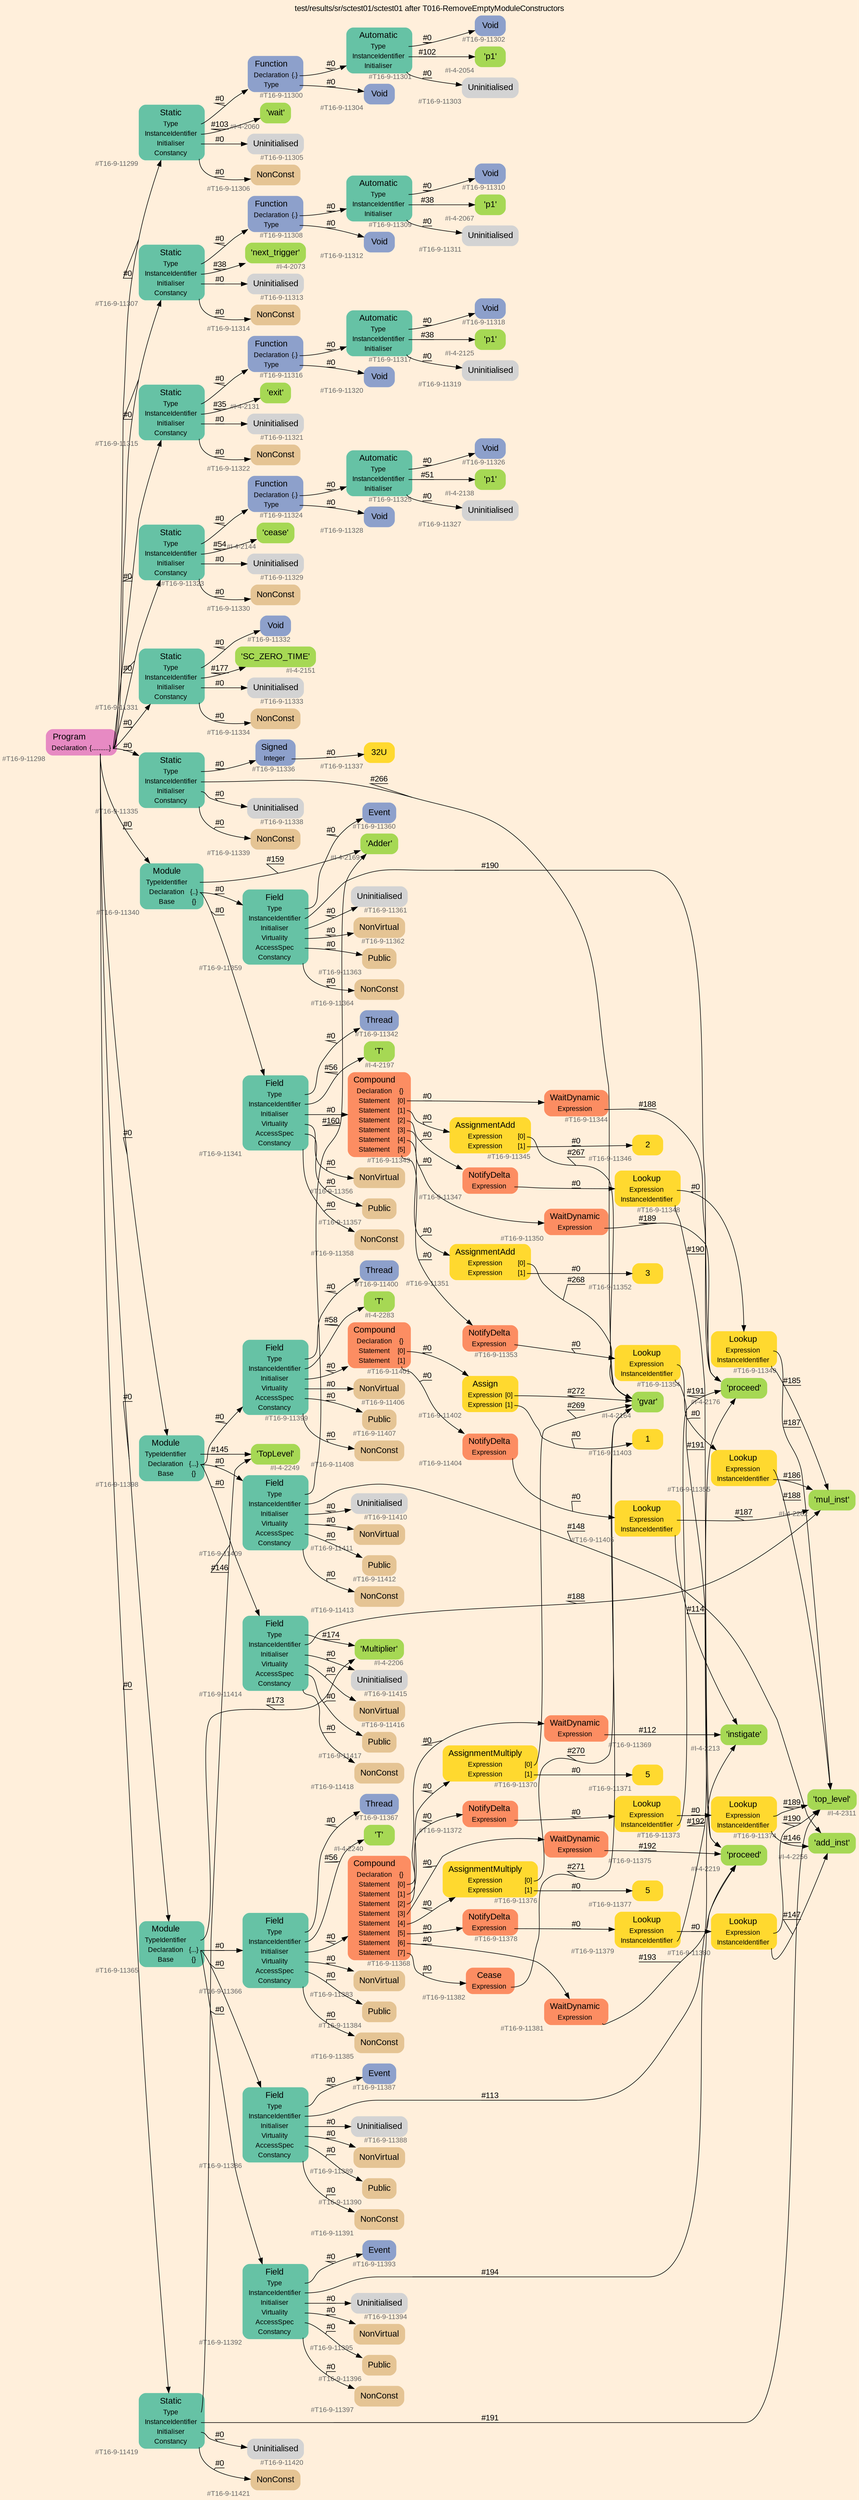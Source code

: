 digraph "test/results/sr/sctest01/sctest01 after T016-RemoveEmptyModuleConstructors" {
label = "test/results/sr/sctest01/sctest01 after T016-RemoveEmptyModuleConstructors"
labelloc = t
graph [
    rankdir = "LR"
    ranksep = 0.3
    bgcolor = antiquewhite1
    color = black
    fontcolor = black
    fontname = "Arial"
];
node [
    fontname = "Arial"
];
edge [
    fontname = "Arial"
];

// -------------------- node figure --------------------
// -------- block #T16-9-11298 ----------
"#T16-9-11298" [
    fillcolor = "/set28/4"
    xlabel = "#T16-9-11298"
    fontsize = "12"
    fontcolor = grey40
    shape = "plaintext"
    label = <<TABLE BORDER="0" CELLBORDER="0" CELLSPACING="0">
     <TR><TD><FONT COLOR="black" POINT-SIZE="15">Program</FONT></TD></TR>
     <TR><TD><FONT COLOR="black" POINT-SIZE="12">Declaration</FONT></TD><TD PORT="port0"><FONT COLOR="black" POINT-SIZE="12">{..........}</FONT></TD></TR>
    </TABLE>>
    style = "rounded,filled"
];

// -------- block #T16-9-11299 ----------
"#T16-9-11299" [
    fillcolor = "/set28/1"
    xlabel = "#T16-9-11299"
    fontsize = "12"
    fontcolor = grey40
    shape = "plaintext"
    label = <<TABLE BORDER="0" CELLBORDER="0" CELLSPACING="0">
     <TR><TD><FONT COLOR="black" POINT-SIZE="15">Static</FONT></TD></TR>
     <TR><TD><FONT COLOR="black" POINT-SIZE="12">Type</FONT></TD><TD PORT="port0"></TD></TR>
     <TR><TD><FONT COLOR="black" POINT-SIZE="12">InstanceIdentifier</FONT></TD><TD PORT="port1"></TD></TR>
     <TR><TD><FONT COLOR="black" POINT-SIZE="12">Initialiser</FONT></TD><TD PORT="port2"></TD></TR>
     <TR><TD><FONT COLOR="black" POINT-SIZE="12">Constancy</FONT></TD><TD PORT="port3"></TD></TR>
    </TABLE>>
    style = "rounded,filled"
];

// -------- block #T16-9-11300 ----------
"#T16-9-11300" [
    fillcolor = "/set28/3"
    xlabel = "#T16-9-11300"
    fontsize = "12"
    fontcolor = grey40
    shape = "plaintext"
    label = <<TABLE BORDER="0" CELLBORDER="0" CELLSPACING="0">
     <TR><TD><FONT COLOR="black" POINT-SIZE="15">Function</FONT></TD></TR>
     <TR><TD><FONT COLOR="black" POINT-SIZE="12">Declaration</FONT></TD><TD PORT="port0"><FONT COLOR="black" POINT-SIZE="12">{.}</FONT></TD></TR>
     <TR><TD><FONT COLOR="black" POINT-SIZE="12">Type</FONT></TD><TD PORT="port1"></TD></TR>
    </TABLE>>
    style = "rounded,filled"
];

// -------- block #T16-9-11301 ----------
"#T16-9-11301" [
    fillcolor = "/set28/1"
    xlabel = "#T16-9-11301"
    fontsize = "12"
    fontcolor = grey40
    shape = "plaintext"
    label = <<TABLE BORDER="0" CELLBORDER="0" CELLSPACING="0">
     <TR><TD><FONT COLOR="black" POINT-SIZE="15">Automatic</FONT></TD></TR>
     <TR><TD><FONT COLOR="black" POINT-SIZE="12">Type</FONT></TD><TD PORT="port0"></TD></TR>
     <TR><TD><FONT COLOR="black" POINT-SIZE="12">InstanceIdentifier</FONT></TD><TD PORT="port1"></TD></TR>
     <TR><TD><FONT COLOR="black" POINT-SIZE="12">Initialiser</FONT></TD><TD PORT="port2"></TD></TR>
    </TABLE>>
    style = "rounded,filled"
];

// -------- block #T16-9-11302 ----------
"#T16-9-11302" [
    fillcolor = "/set28/3"
    xlabel = "#T16-9-11302"
    fontsize = "12"
    fontcolor = grey40
    shape = "plaintext"
    label = <<TABLE BORDER="0" CELLBORDER="0" CELLSPACING="0">
     <TR><TD><FONT COLOR="black" POINT-SIZE="15">Void</FONT></TD></TR>
    </TABLE>>
    style = "rounded,filled"
];

// -------- block #I-4-2054 ----------
"#I-4-2054" [
    fillcolor = "/set28/5"
    xlabel = "#I-4-2054"
    fontsize = "12"
    fontcolor = grey40
    shape = "plaintext"
    label = <<TABLE BORDER="0" CELLBORDER="0" CELLSPACING="0">
     <TR><TD><FONT COLOR="black" POINT-SIZE="15">'p1'</FONT></TD></TR>
    </TABLE>>
    style = "rounded,filled"
];

// -------- block #T16-9-11303 ----------
"#T16-9-11303" [
    xlabel = "#T16-9-11303"
    fontsize = "12"
    fontcolor = grey40
    shape = "plaintext"
    label = <<TABLE BORDER="0" CELLBORDER="0" CELLSPACING="0">
     <TR><TD><FONT COLOR="black" POINT-SIZE="15">Uninitialised</FONT></TD></TR>
    </TABLE>>
    style = "rounded,filled"
];

// -------- block #T16-9-11304 ----------
"#T16-9-11304" [
    fillcolor = "/set28/3"
    xlabel = "#T16-9-11304"
    fontsize = "12"
    fontcolor = grey40
    shape = "plaintext"
    label = <<TABLE BORDER="0" CELLBORDER="0" CELLSPACING="0">
     <TR><TD><FONT COLOR="black" POINT-SIZE="15">Void</FONT></TD></TR>
    </TABLE>>
    style = "rounded,filled"
];

// -------- block #I-4-2060 ----------
"#I-4-2060" [
    fillcolor = "/set28/5"
    xlabel = "#I-4-2060"
    fontsize = "12"
    fontcolor = grey40
    shape = "plaintext"
    label = <<TABLE BORDER="0" CELLBORDER="0" CELLSPACING="0">
     <TR><TD><FONT COLOR="black" POINT-SIZE="15">'wait'</FONT></TD></TR>
    </TABLE>>
    style = "rounded,filled"
];

// -------- block #T16-9-11305 ----------
"#T16-9-11305" [
    xlabel = "#T16-9-11305"
    fontsize = "12"
    fontcolor = grey40
    shape = "plaintext"
    label = <<TABLE BORDER="0" CELLBORDER="0" CELLSPACING="0">
     <TR><TD><FONT COLOR="black" POINT-SIZE="15">Uninitialised</FONT></TD></TR>
    </TABLE>>
    style = "rounded,filled"
];

// -------- block #T16-9-11306 ----------
"#T16-9-11306" [
    fillcolor = "/set28/7"
    xlabel = "#T16-9-11306"
    fontsize = "12"
    fontcolor = grey40
    shape = "plaintext"
    label = <<TABLE BORDER="0" CELLBORDER="0" CELLSPACING="0">
     <TR><TD><FONT COLOR="black" POINT-SIZE="15">NonConst</FONT></TD></TR>
    </TABLE>>
    style = "rounded,filled"
];

// -------- block #T16-9-11307 ----------
"#T16-9-11307" [
    fillcolor = "/set28/1"
    xlabel = "#T16-9-11307"
    fontsize = "12"
    fontcolor = grey40
    shape = "plaintext"
    label = <<TABLE BORDER="0" CELLBORDER="0" CELLSPACING="0">
     <TR><TD><FONT COLOR="black" POINT-SIZE="15">Static</FONT></TD></TR>
     <TR><TD><FONT COLOR="black" POINT-SIZE="12">Type</FONT></TD><TD PORT="port0"></TD></TR>
     <TR><TD><FONT COLOR="black" POINT-SIZE="12">InstanceIdentifier</FONT></TD><TD PORT="port1"></TD></TR>
     <TR><TD><FONT COLOR="black" POINT-SIZE="12">Initialiser</FONT></TD><TD PORT="port2"></TD></TR>
     <TR><TD><FONT COLOR="black" POINT-SIZE="12">Constancy</FONT></TD><TD PORT="port3"></TD></TR>
    </TABLE>>
    style = "rounded,filled"
];

// -------- block #T16-9-11308 ----------
"#T16-9-11308" [
    fillcolor = "/set28/3"
    xlabel = "#T16-9-11308"
    fontsize = "12"
    fontcolor = grey40
    shape = "plaintext"
    label = <<TABLE BORDER="0" CELLBORDER="0" CELLSPACING="0">
     <TR><TD><FONT COLOR="black" POINT-SIZE="15">Function</FONT></TD></TR>
     <TR><TD><FONT COLOR="black" POINT-SIZE="12">Declaration</FONT></TD><TD PORT="port0"><FONT COLOR="black" POINT-SIZE="12">{.}</FONT></TD></TR>
     <TR><TD><FONT COLOR="black" POINT-SIZE="12">Type</FONT></TD><TD PORT="port1"></TD></TR>
    </TABLE>>
    style = "rounded,filled"
];

// -------- block #T16-9-11309 ----------
"#T16-9-11309" [
    fillcolor = "/set28/1"
    xlabel = "#T16-9-11309"
    fontsize = "12"
    fontcolor = grey40
    shape = "plaintext"
    label = <<TABLE BORDER="0" CELLBORDER="0" CELLSPACING="0">
     <TR><TD><FONT COLOR="black" POINT-SIZE="15">Automatic</FONT></TD></TR>
     <TR><TD><FONT COLOR="black" POINT-SIZE="12">Type</FONT></TD><TD PORT="port0"></TD></TR>
     <TR><TD><FONT COLOR="black" POINT-SIZE="12">InstanceIdentifier</FONT></TD><TD PORT="port1"></TD></TR>
     <TR><TD><FONT COLOR="black" POINT-SIZE="12">Initialiser</FONT></TD><TD PORT="port2"></TD></TR>
    </TABLE>>
    style = "rounded,filled"
];

// -------- block #T16-9-11310 ----------
"#T16-9-11310" [
    fillcolor = "/set28/3"
    xlabel = "#T16-9-11310"
    fontsize = "12"
    fontcolor = grey40
    shape = "plaintext"
    label = <<TABLE BORDER="0" CELLBORDER="0" CELLSPACING="0">
     <TR><TD><FONT COLOR="black" POINT-SIZE="15">Void</FONT></TD></TR>
    </TABLE>>
    style = "rounded,filled"
];

// -------- block #I-4-2067 ----------
"#I-4-2067" [
    fillcolor = "/set28/5"
    xlabel = "#I-4-2067"
    fontsize = "12"
    fontcolor = grey40
    shape = "plaintext"
    label = <<TABLE BORDER="0" CELLBORDER="0" CELLSPACING="0">
     <TR><TD><FONT COLOR="black" POINT-SIZE="15">'p1'</FONT></TD></TR>
    </TABLE>>
    style = "rounded,filled"
];

// -------- block #T16-9-11311 ----------
"#T16-9-11311" [
    xlabel = "#T16-9-11311"
    fontsize = "12"
    fontcolor = grey40
    shape = "plaintext"
    label = <<TABLE BORDER="0" CELLBORDER="0" CELLSPACING="0">
     <TR><TD><FONT COLOR="black" POINT-SIZE="15">Uninitialised</FONT></TD></TR>
    </TABLE>>
    style = "rounded,filled"
];

// -------- block #T16-9-11312 ----------
"#T16-9-11312" [
    fillcolor = "/set28/3"
    xlabel = "#T16-9-11312"
    fontsize = "12"
    fontcolor = grey40
    shape = "plaintext"
    label = <<TABLE BORDER="0" CELLBORDER="0" CELLSPACING="0">
     <TR><TD><FONT COLOR="black" POINT-SIZE="15">Void</FONT></TD></TR>
    </TABLE>>
    style = "rounded,filled"
];

// -------- block #I-4-2073 ----------
"#I-4-2073" [
    fillcolor = "/set28/5"
    xlabel = "#I-4-2073"
    fontsize = "12"
    fontcolor = grey40
    shape = "plaintext"
    label = <<TABLE BORDER="0" CELLBORDER="0" CELLSPACING="0">
     <TR><TD><FONT COLOR="black" POINT-SIZE="15">'next_trigger'</FONT></TD></TR>
    </TABLE>>
    style = "rounded,filled"
];

// -------- block #T16-9-11313 ----------
"#T16-9-11313" [
    xlabel = "#T16-9-11313"
    fontsize = "12"
    fontcolor = grey40
    shape = "plaintext"
    label = <<TABLE BORDER="0" CELLBORDER="0" CELLSPACING="0">
     <TR><TD><FONT COLOR="black" POINT-SIZE="15">Uninitialised</FONT></TD></TR>
    </TABLE>>
    style = "rounded,filled"
];

// -------- block #T16-9-11314 ----------
"#T16-9-11314" [
    fillcolor = "/set28/7"
    xlabel = "#T16-9-11314"
    fontsize = "12"
    fontcolor = grey40
    shape = "plaintext"
    label = <<TABLE BORDER="0" CELLBORDER="0" CELLSPACING="0">
     <TR><TD><FONT COLOR="black" POINT-SIZE="15">NonConst</FONT></TD></TR>
    </TABLE>>
    style = "rounded,filled"
];

// -------- block #T16-9-11315 ----------
"#T16-9-11315" [
    fillcolor = "/set28/1"
    xlabel = "#T16-9-11315"
    fontsize = "12"
    fontcolor = grey40
    shape = "plaintext"
    label = <<TABLE BORDER="0" CELLBORDER="0" CELLSPACING="0">
     <TR><TD><FONT COLOR="black" POINT-SIZE="15">Static</FONT></TD></TR>
     <TR><TD><FONT COLOR="black" POINT-SIZE="12">Type</FONT></TD><TD PORT="port0"></TD></TR>
     <TR><TD><FONT COLOR="black" POINT-SIZE="12">InstanceIdentifier</FONT></TD><TD PORT="port1"></TD></TR>
     <TR><TD><FONT COLOR="black" POINT-SIZE="12">Initialiser</FONT></TD><TD PORT="port2"></TD></TR>
     <TR><TD><FONT COLOR="black" POINT-SIZE="12">Constancy</FONT></TD><TD PORT="port3"></TD></TR>
    </TABLE>>
    style = "rounded,filled"
];

// -------- block #T16-9-11316 ----------
"#T16-9-11316" [
    fillcolor = "/set28/3"
    xlabel = "#T16-9-11316"
    fontsize = "12"
    fontcolor = grey40
    shape = "plaintext"
    label = <<TABLE BORDER="0" CELLBORDER="0" CELLSPACING="0">
     <TR><TD><FONT COLOR="black" POINT-SIZE="15">Function</FONT></TD></TR>
     <TR><TD><FONT COLOR="black" POINT-SIZE="12">Declaration</FONT></TD><TD PORT="port0"><FONT COLOR="black" POINT-SIZE="12">{.}</FONT></TD></TR>
     <TR><TD><FONT COLOR="black" POINT-SIZE="12">Type</FONT></TD><TD PORT="port1"></TD></TR>
    </TABLE>>
    style = "rounded,filled"
];

// -------- block #T16-9-11317 ----------
"#T16-9-11317" [
    fillcolor = "/set28/1"
    xlabel = "#T16-9-11317"
    fontsize = "12"
    fontcolor = grey40
    shape = "plaintext"
    label = <<TABLE BORDER="0" CELLBORDER="0" CELLSPACING="0">
     <TR><TD><FONT COLOR="black" POINT-SIZE="15">Automatic</FONT></TD></TR>
     <TR><TD><FONT COLOR="black" POINT-SIZE="12">Type</FONT></TD><TD PORT="port0"></TD></TR>
     <TR><TD><FONT COLOR="black" POINT-SIZE="12">InstanceIdentifier</FONT></TD><TD PORT="port1"></TD></TR>
     <TR><TD><FONT COLOR="black" POINT-SIZE="12">Initialiser</FONT></TD><TD PORT="port2"></TD></TR>
    </TABLE>>
    style = "rounded,filled"
];

// -------- block #T16-9-11318 ----------
"#T16-9-11318" [
    fillcolor = "/set28/3"
    xlabel = "#T16-9-11318"
    fontsize = "12"
    fontcolor = grey40
    shape = "plaintext"
    label = <<TABLE BORDER="0" CELLBORDER="0" CELLSPACING="0">
     <TR><TD><FONT COLOR="black" POINT-SIZE="15">Void</FONT></TD></TR>
    </TABLE>>
    style = "rounded,filled"
];

// -------- block #I-4-2125 ----------
"#I-4-2125" [
    fillcolor = "/set28/5"
    xlabel = "#I-4-2125"
    fontsize = "12"
    fontcolor = grey40
    shape = "plaintext"
    label = <<TABLE BORDER="0" CELLBORDER="0" CELLSPACING="0">
     <TR><TD><FONT COLOR="black" POINT-SIZE="15">'p1'</FONT></TD></TR>
    </TABLE>>
    style = "rounded,filled"
];

// -------- block #T16-9-11319 ----------
"#T16-9-11319" [
    xlabel = "#T16-9-11319"
    fontsize = "12"
    fontcolor = grey40
    shape = "plaintext"
    label = <<TABLE BORDER="0" CELLBORDER="0" CELLSPACING="0">
     <TR><TD><FONT COLOR="black" POINT-SIZE="15">Uninitialised</FONT></TD></TR>
    </TABLE>>
    style = "rounded,filled"
];

// -------- block #T16-9-11320 ----------
"#T16-9-11320" [
    fillcolor = "/set28/3"
    xlabel = "#T16-9-11320"
    fontsize = "12"
    fontcolor = grey40
    shape = "plaintext"
    label = <<TABLE BORDER="0" CELLBORDER="0" CELLSPACING="0">
     <TR><TD><FONT COLOR="black" POINT-SIZE="15">Void</FONT></TD></TR>
    </TABLE>>
    style = "rounded,filled"
];

// -------- block #I-4-2131 ----------
"#I-4-2131" [
    fillcolor = "/set28/5"
    xlabel = "#I-4-2131"
    fontsize = "12"
    fontcolor = grey40
    shape = "plaintext"
    label = <<TABLE BORDER="0" CELLBORDER="0" CELLSPACING="0">
     <TR><TD><FONT COLOR="black" POINT-SIZE="15">'exit'</FONT></TD></TR>
    </TABLE>>
    style = "rounded,filled"
];

// -------- block #T16-9-11321 ----------
"#T16-9-11321" [
    xlabel = "#T16-9-11321"
    fontsize = "12"
    fontcolor = grey40
    shape = "plaintext"
    label = <<TABLE BORDER="0" CELLBORDER="0" CELLSPACING="0">
     <TR><TD><FONT COLOR="black" POINT-SIZE="15">Uninitialised</FONT></TD></TR>
    </TABLE>>
    style = "rounded,filled"
];

// -------- block #T16-9-11322 ----------
"#T16-9-11322" [
    fillcolor = "/set28/7"
    xlabel = "#T16-9-11322"
    fontsize = "12"
    fontcolor = grey40
    shape = "plaintext"
    label = <<TABLE BORDER="0" CELLBORDER="0" CELLSPACING="0">
     <TR><TD><FONT COLOR="black" POINT-SIZE="15">NonConst</FONT></TD></TR>
    </TABLE>>
    style = "rounded,filled"
];

// -------- block #T16-9-11323 ----------
"#T16-9-11323" [
    fillcolor = "/set28/1"
    xlabel = "#T16-9-11323"
    fontsize = "12"
    fontcolor = grey40
    shape = "plaintext"
    label = <<TABLE BORDER="0" CELLBORDER="0" CELLSPACING="0">
     <TR><TD><FONT COLOR="black" POINT-SIZE="15">Static</FONT></TD></TR>
     <TR><TD><FONT COLOR="black" POINT-SIZE="12">Type</FONT></TD><TD PORT="port0"></TD></TR>
     <TR><TD><FONT COLOR="black" POINT-SIZE="12">InstanceIdentifier</FONT></TD><TD PORT="port1"></TD></TR>
     <TR><TD><FONT COLOR="black" POINT-SIZE="12">Initialiser</FONT></TD><TD PORT="port2"></TD></TR>
     <TR><TD><FONT COLOR="black" POINT-SIZE="12">Constancy</FONT></TD><TD PORT="port3"></TD></TR>
    </TABLE>>
    style = "rounded,filled"
];

// -------- block #T16-9-11324 ----------
"#T16-9-11324" [
    fillcolor = "/set28/3"
    xlabel = "#T16-9-11324"
    fontsize = "12"
    fontcolor = grey40
    shape = "plaintext"
    label = <<TABLE BORDER="0" CELLBORDER="0" CELLSPACING="0">
     <TR><TD><FONT COLOR="black" POINT-SIZE="15">Function</FONT></TD></TR>
     <TR><TD><FONT COLOR="black" POINT-SIZE="12">Declaration</FONT></TD><TD PORT="port0"><FONT COLOR="black" POINT-SIZE="12">{.}</FONT></TD></TR>
     <TR><TD><FONT COLOR="black" POINT-SIZE="12">Type</FONT></TD><TD PORT="port1"></TD></TR>
    </TABLE>>
    style = "rounded,filled"
];

// -------- block #T16-9-11325 ----------
"#T16-9-11325" [
    fillcolor = "/set28/1"
    xlabel = "#T16-9-11325"
    fontsize = "12"
    fontcolor = grey40
    shape = "plaintext"
    label = <<TABLE BORDER="0" CELLBORDER="0" CELLSPACING="0">
     <TR><TD><FONT COLOR="black" POINT-SIZE="15">Automatic</FONT></TD></TR>
     <TR><TD><FONT COLOR="black" POINT-SIZE="12">Type</FONT></TD><TD PORT="port0"></TD></TR>
     <TR><TD><FONT COLOR="black" POINT-SIZE="12">InstanceIdentifier</FONT></TD><TD PORT="port1"></TD></TR>
     <TR><TD><FONT COLOR="black" POINT-SIZE="12">Initialiser</FONT></TD><TD PORT="port2"></TD></TR>
    </TABLE>>
    style = "rounded,filled"
];

// -------- block #T16-9-11326 ----------
"#T16-9-11326" [
    fillcolor = "/set28/3"
    xlabel = "#T16-9-11326"
    fontsize = "12"
    fontcolor = grey40
    shape = "plaintext"
    label = <<TABLE BORDER="0" CELLBORDER="0" CELLSPACING="0">
     <TR><TD><FONT COLOR="black" POINT-SIZE="15">Void</FONT></TD></TR>
    </TABLE>>
    style = "rounded,filled"
];

// -------- block #I-4-2138 ----------
"#I-4-2138" [
    fillcolor = "/set28/5"
    xlabel = "#I-4-2138"
    fontsize = "12"
    fontcolor = grey40
    shape = "plaintext"
    label = <<TABLE BORDER="0" CELLBORDER="0" CELLSPACING="0">
     <TR><TD><FONT COLOR="black" POINT-SIZE="15">'p1'</FONT></TD></TR>
    </TABLE>>
    style = "rounded,filled"
];

// -------- block #T16-9-11327 ----------
"#T16-9-11327" [
    xlabel = "#T16-9-11327"
    fontsize = "12"
    fontcolor = grey40
    shape = "plaintext"
    label = <<TABLE BORDER="0" CELLBORDER="0" CELLSPACING="0">
     <TR><TD><FONT COLOR="black" POINT-SIZE="15">Uninitialised</FONT></TD></TR>
    </TABLE>>
    style = "rounded,filled"
];

// -------- block #T16-9-11328 ----------
"#T16-9-11328" [
    fillcolor = "/set28/3"
    xlabel = "#T16-9-11328"
    fontsize = "12"
    fontcolor = grey40
    shape = "plaintext"
    label = <<TABLE BORDER="0" CELLBORDER="0" CELLSPACING="0">
     <TR><TD><FONT COLOR="black" POINT-SIZE="15">Void</FONT></TD></TR>
    </TABLE>>
    style = "rounded,filled"
];

// -------- block #I-4-2144 ----------
"#I-4-2144" [
    fillcolor = "/set28/5"
    xlabel = "#I-4-2144"
    fontsize = "12"
    fontcolor = grey40
    shape = "plaintext"
    label = <<TABLE BORDER="0" CELLBORDER="0" CELLSPACING="0">
     <TR><TD><FONT COLOR="black" POINT-SIZE="15">'cease'</FONT></TD></TR>
    </TABLE>>
    style = "rounded,filled"
];

// -------- block #T16-9-11329 ----------
"#T16-9-11329" [
    xlabel = "#T16-9-11329"
    fontsize = "12"
    fontcolor = grey40
    shape = "plaintext"
    label = <<TABLE BORDER="0" CELLBORDER="0" CELLSPACING="0">
     <TR><TD><FONT COLOR="black" POINT-SIZE="15">Uninitialised</FONT></TD></TR>
    </TABLE>>
    style = "rounded,filled"
];

// -------- block #T16-9-11330 ----------
"#T16-9-11330" [
    fillcolor = "/set28/7"
    xlabel = "#T16-9-11330"
    fontsize = "12"
    fontcolor = grey40
    shape = "plaintext"
    label = <<TABLE BORDER="0" CELLBORDER="0" CELLSPACING="0">
     <TR><TD><FONT COLOR="black" POINT-SIZE="15">NonConst</FONT></TD></TR>
    </TABLE>>
    style = "rounded,filled"
];

// -------- block #T16-9-11331 ----------
"#T16-9-11331" [
    fillcolor = "/set28/1"
    xlabel = "#T16-9-11331"
    fontsize = "12"
    fontcolor = grey40
    shape = "plaintext"
    label = <<TABLE BORDER="0" CELLBORDER="0" CELLSPACING="0">
     <TR><TD><FONT COLOR="black" POINT-SIZE="15">Static</FONT></TD></TR>
     <TR><TD><FONT COLOR="black" POINT-SIZE="12">Type</FONT></TD><TD PORT="port0"></TD></TR>
     <TR><TD><FONT COLOR="black" POINT-SIZE="12">InstanceIdentifier</FONT></TD><TD PORT="port1"></TD></TR>
     <TR><TD><FONT COLOR="black" POINT-SIZE="12">Initialiser</FONT></TD><TD PORT="port2"></TD></TR>
     <TR><TD><FONT COLOR="black" POINT-SIZE="12">Constancy</FONT></TD><TD PORT="port3"></TD></TR>
    </TABLE>>
    style = "rounded,filled"
];

// -------- block #T16-9-11332 ----------
"#T16-9-11332" [
    fillcolor = "/set28/3"
    xlabel = "#T16-9-11332"
    fontsize = "12"
    fontcolor = grey40
    shape = "plaintext"
    label = <<TABLE BORDER="0" CELLBORDER="0" CELLSPACING="0">
     <TR><TD><FONT COLOR="black" POINT-SIZE="15">Void</FONT></TD></TR>
    </TABLE>>
    style = "rounded,filled"
];

// -------- block #I-4-2151 ----------
"#I-4-2151" [
    fillcolor = "/set28/5"
    xlabel = "#I-4-2151"
    fontsize = "12"
    fontcolor = grey40
    shape = "plaintext"
    label = <<TABLE BORDER="0" CELLBORDER="0" CELLSPACING="0">
     <TR><TD><FONT COLOR="black" POINT-SIZE="15">'SC_ZERO_TIME'</FONT></TD></TR>
    </TABLE>>
    style = "rounded,filled"
];

// -------- block #T16-9-11333 ----------
"#T16-9-11333" [
    xlabel = "#T16-9-11333"
    fontsize = "12"
    fontcolor = grey40
    shape = "plaintext"
    label = <<TABLE BORDER="0" CELLBORDER="0" CELLSPACING="0">
     <TR><TD><FONT COLOR="black" POINT-SIZE="15">Uninitialised</FONT></TD></TR>
    </TABLE>>
    style = "rounded,filled"
];

// -------- block #T16-9-11334 ----------
"#T16-9-11334" [
    fillcolor = "/set28/7"
    xlabel = "#T16-9-11334"
    fontsize = "12"
    fontcolor = grey40
    shape = "plaintext"
    label = <<TABLE BORDER="0" CELLBORDER="0" CELLSPACING="0">
     <TR><TD><FONT COLOR="black" POINT-SIZE="15">NonConst</FONT></TD></TR>
    </TABLE>>
    style = "rounded,filled"
];

// -------- block #T16-9-11335 ----------
"#T16-9-11335" [
    fillcolor = "/set28/1"
    xlabel = "#T16-9-11335"
    fontsize = "12"
    fontcolor = grey40
    shape = "plaintext"
    label = <<TABLE BORDER="0" CELLBORDER="0" CELLSPACING="0">
     <TR><TD><FONT COLOR="black" POINT-SIZE="15">Static</FONT></TD></TR>
     <TR><TD><FONT COLOR="black" POINT-SIZE="12">Type</FONT></TD><TD PORT="port0"></TD></TR>
     <TR><TD><FONT COLOR="black" POINT-SIZE="12">InstanceIdentifier</FONT></TD><TD PORT="port1"></TD></TR>
     <TR><TD><FONT COLOR="black" POINT-SIZE="12">Initialiser</FONT></TD><TD PORT="port2"></TD></TR>
     <TR><TD><FONT COLOR="black" POINT-SIZE="12">Constancy</FONT></TD><TD PORT="port3"></TD></TR>
    </TABLE>>
    style = "rounded,filled"
];

// -------- block #T16-9-11336 ----------
"#T16-9-11336" [
    fillcolor = "/set28/3"
    xlabel = "#T16-9-11336"
    fontsize = "12"
    fontcolor = grey40
    shape = "plaintext"
    label = <<TABLE BORDER="0" CELLBORDER="0" CELLSPACING="0">
     <TR><TD><FONT COLOR="black" POINT-SIZE="15">Signed</FONT></TD></TR>
     <TR><TD><FONT COLOR="black" POINT-SIZE="12">Integer</FONT></TD><TD PORT="port0"></TD></TR>
    </TABLE>>
    style = "rounded,filled"
];

// -------- block #T16-9-11337 ----------
"#T16-9-11337" [
    fillcolor = "/set28/6"
    xlabel = "#T16-9-11337"
    fontsize = "12"
    fontcolor = grey40
    shape = "plaintext"
    label = <<TABLE BORDER="0" CELLBORDER="0" CELLSPACING="0">
     <TR><TD><FONT COLOR="black" POINT-SIZE="15">32U</FONT></TD></TR>
    </TABLE>>
    style = "rounded,filled"
];

// -------- block #I-4-2164 ----------
"#I-4-2164" [
    fillcolor = "/set28/5"
    xlabel = "#I-4-2164"
    fontsize = "12"
    fontcolor = grey40
    shape = "plaintext"
    label = <<TABLE BORDER="0" CELLBORDER="0" CELLSPACING="0">
     <TR><TD><FONT COLOR="black" POINT-SIZE="15">'gvar'</FONT></TD></TR>
    </TABLE>>
    style = "rounded,filled"
];

// -------- block #T16-9-11338 ----------
"#T16-9-11338" [
    xlabel = "#T16-9-11338"
    fontsize = "12"
    fontcolor = grey40
    shape = "plaintext"
    label = <<TABLE BORDER="0" CELLBORDER="0" CELLSPACING="0">
     <TR><TD><FONT COLOR="black" POINT-SIZE="15">Uninitialised</FONT></TD></TR>
    </TABLE>>
    style = "rounded,filled"
];

// -------- block #T16-9-11339 ----------
"#T16-9-11339" [
    fillcolor = "/set28/7"
    xlabel = "#T16-9-11339"
    fontsize = "12"
    fontcolor = grey40
    shape = "plaintext"
    label = <<TABLE BORDER="0" CELLBORDER="0" CELLSPACING="0">
     <TR><TD><FONT COLOR="black" POINT-SIZE="15">NonConst</FONT></TD></TR>
    </TABLE>>
    style = "rounded,filled"
];

// -------- block #T16-9-11340 ----------
"#T16-9-11340" [
    fillcolor = "/set28/1"
    xlabel = "#T16-9-11340"
    fontsize = "12"
    fontcolor = grey40
    shape = "plaintext"
    label = <<TABLE BORDER="0" CELLBORDER="0" CELLSPACING="0">
     <TR><TD><FONT COLOR="black" POINT-SIZE="15">Module</FONT></TD></TR>
     <TR><TD><FONT COLOR="black" POINT-SIZE="12">TypeIdentifier</FONT></TD><TD PORT="port0"></TD></TR>
     <TR><TD><FONT COLOR="black" POINT-SIZE="12">Declaration</FONT></TD><TD PORT="port1"><FONT COLOR="black" POINT-SIZE="12">{..}</FONT></TD></TR>
     <TR><TD><FONT COLOR="black" POINT-SIZE="12">Base</FONT></TD><TD PORT="port2"><FONT COLOR="black" POINT-SIZE="12">{}</FONT></TD></TR>
    </TABLE>>
    style = "rounded,filled"
];

// -------- block #I-4-2169 ----------
"#I-4-2169" [
    fillcolor = "/set28/5"
    xlabel = "#I-4-2169"
    fontsize = "12"
    fontcolor = grey40
    shape = "plaintext"
    label = <<TABLE BORDER="0" CELLBORDER="0" CELLSPACING="0">
     <TR><TD><FONT COLOR="black" POINT-SIZE="15">'Adder'</FONT></TD></TR>
    </TABLE>>
    style = "rounded,filled"
];

// -------- block #T16-9-11341 ----------
"#T16-9-11341" [
    fillcolor = "/set28/1"
    xlabel = "#T16-9-11341"
    fontsize = "12"
    fontcolor = grey40
    shape = "plaintext"
    label = <<TABLE BORDER="0" CELLBORDER="0" CELLSPACING="0">
     <TR><TD><FONT COLOR="black" POINT-SIZE="15">Field</FONT></TD></TR>
     <TR><TD><FONT COLOR="black" POINT-SIZE="12">Type</FONT></TD><TD PORT="port0"></TD></TR>
     <TR><TD><FONT COLOR="black" POINT-SIZE="12">InstanceIdentifier</FONT></TD><TD PORT="port1"></TD></TR>
     <TR><TD><FONT COLOR="black" POINT-SIZE="12">Initialiser</FONT></TD><TD PORT="port2"></TD></TR>
     <TR><TD><FONT COLOR="black" POINT-SIZE="12">Virtuality</FONT></TD><TD PORT="port3"></TD></TR>
     <TR><TD><FONT COLOR="black" POINT-SIZE="12">AccessSpec</FONT></TD><TD PORT="port4"></TD></TR>
     <TR><TD><FONT COLOR="black" POINT-SIZE="12">Constancy</FONT></TD><TD PORT="port5"></TD></TR>
    </TABLE>>
    style = "rounded,filled"
];

// -------- block #T16-9-11342 ----------
"#T16-9-11342" [
    fillcolor = "/set28/3"
    xlabel = "#T16-9-11342"
    fontsize = "12"
    fontcolor = grey40
    shape = "plaintext"
    label = <<TABLE BORDER="0" CELLBORDER="0" CELLSPACING="0">
     <TR><TD><FONT COLOR="black" POINT-SIZE="15">Thread</FONT></TD></TR>
    </TABLE>>
    style = "rounded,filled"
];

// -------- block #I-4-2197 ----------
"#I-4-2197" [
    fillcolor = "/set28/5"
    xlabel = "#I-4-2197"
    fontsize = "12"
    fontcolor = grey40
    shape = "plaintext"
    label = <<TABLE BORDER="0" CELLBORDER="0" CELLSPACING="0">
     <TR><TD><FONT COLOR="black" POINT-SIZE="15">'T'</FONT></TD></TR>
    </TABLE>>
    style = "rounded,filled"
];

// -------- block #T16-9-11343 ----------
"#T16-9-11343" [
    fillcolor = "/set28/2"
    xlabel = "#T16-9-11343"
    fontsize = "12"
    fontcolor = grey40
    shape = "plaintext"
    label = <<TABLE BORDER="0" CELLBORDER="0" CELLSPACING="0">
     <TR><TD><FONT COLOR="black" POINT-SIZE="15">Compound</FONT></TD></TR>
     <TR><TD><FONT COLOR="black" POINT-SIZE="12">Declaration</FONT></TD><TD PORT="port0"><FONT COLOR="black" POINT-SIZE="12">{}</FONT></TD></TR>
     <TR><TD><FONT COLOR="black" POINT-SIZE="12">Statement</FONT></TD><TD PORT="port1"><FONT COLOR="black" POINT-SIZE="12">[0]</FONT></TD></TR>
     <TR><TD><FONT COLOR="black" POINT-SIZE="12">Statement</FONT></TD><TD PORT="port2"><FONT COLOR="black" POINT-SIZE="12">[1]</FONT></TD></TR>
     <TR><TD><FONT COLOR="black" POINT-SIZE="12">Statement</FONT></TD><TD PORT="port3"><FONT COLOR="black" POINT-SIZE="12">[2]</FONT></TD></TR>
     <TR><TD><FONT COLOR="black" POINT-SIZE="12">Statement</FONT></TD><TD PORT="port4"><FONT COLOR="black" POINT-SIZE="12">[3]</FONT></TD></TR>
     <TR><TD><FONT COLOR="black" POINT-SIZE="12">Statement</FONT></TD><TD PORT="port5"><FONT COLOR="black" POINT-SIZE="12">[4]</FONT></TD></TR>
     <TR><TD><FONT COLOR="black" POINT-SIZE="12">Statement</FONT></TD><TD PORT="port6"><FONT COLOR="black" POINT-SIZE="12">[5]</FONT></TD></TR>
    </TABLE>>
    style = "rounded,filled"
];

// -------- block #T16-9-11344 ----------
"#T16-9-11344" [
    fillcolor = "/set28/2"
    xlabel = "#T16-9-11344"
    fontsize = "12"
    fontcolor = grey40
    shape = "plaintext"
    label = <<TABLE BORDER="0" CELLBORDER="0" CELLSPACING="0">
     <TR><TD><FONT COLOR="black" POINT-SIZE="15">WaitDynamic</FONT></TD></TR>
     <TR><TD><FONT COLOR="black" POINT-SIZE="12">Expression</FONT></TD><TD PORT="port0"></TD></TR>
    </TABLE>>
    style = "rounded,filled"
];

// -------- block #I-4-2176 ----------
"#I-4-2176" [
    fillcolor = "/set28/5"
    xlabel = "#I-4-2176"
    fontsize = "12"
    fontcolor = grey40
    shape = "plaintext"
    label = <<TABLE BORDER="0" CELLBORDER="0" CELLSPACING="0">
     <TR><TD><FONT COLOR="black" POINT-SIZE="15">'proceed'</FONT></TD></TR>
    </TABLE>>
    style = "rounded,filled"
];

// -------- block #T16-9-11345 ----------
"#T16-9-11345" [
    fillcolor = "/set28/6"
    xlabel = "#T16-9-11345"
    fontsize = "12"
    fontcolor = grey40
    shape = "plaintext"
    label = <<TABLE BORDER="0" CELLBORDER="0" CELLSPACING="0">
     <TR><TD><FONT COLOR="black" POINT-SIZE="15">AssignmentAdd</FONT></TD></TR>
     <TR><TD><FONT COLOR="black" POINT-SIZE="12">Expression</FONT></TD><TD PORT="port0"><FONT COLOR="black" POINT-SIZE="12">[0]</FONT></TD></TR>
     <TR><TD><FONT COLOR="black" POINT-SIZE="12">Expression</FONT></TD><TD PORT="port1"><FONT COLOR="black" POINT-SIZE="12">[1]</FONT></TD></TR>
    </TABLE>>
    style = "rounded,filled"
];

// -------- block #T16-9-11346 ----------
"#T16-9-11346" [
    fillcolor = "/set28/6"
    xlabel = "#T16-9-11346"
    fontsize = "12"
    fontcolor = grey40
    shape = "plaintext"
    label = <<TABLE BORDER="0" CELLBORDER="0" CELLSPACING="0">
     <TR><TD><FONT COLOR="black" POINT-SIZE="15">2</FONT></TD></TR>
    </TABLE>>
    style = "rounded,filled"
];

// -------- block #T16-9-11347 ----------
"#T16-9-11347" [
    fillcolor = "/set28/2"
    xlabel = "#T16-9-11347"
    fontsize = "12"
    fontcolor = grey40
    shape = "plaintext"
    label = <<TABLE BORDER="0" CELLBORDER="0" CELLSPACING="0">
     <TR><TD><FONT COLOR="black" POINT-SIZE="15">NotifyDelta</FONT></TD></TR>
     <TR><TD><FONT COLOR="black" POINT-SIZE="12">Expression</FONT></TD><TD PORT="port0"></TD></TR>
    </TABLE>>
    style = "rounded,filled"
];

// -------- block #T16-9-11348 ----------
"#T16-9-11348" [
    fillcolor = "/set28/6"
    xlabel = "#T16-9-11348"
    fontsize = "12"
    fontcolor = grey40
    shape = "plaintext"
    label = <<TABLE BORDER="0" CELLBORDER="0" CELLSPACING="0">
     <TR><TD><FONT COLOR="black" POINT-SIZE="15">Lookup</FONT></TD></TR>
     <TR><TD><FONT COLOR="black" POINT-SIZE="12">Expression</FONT></TD><TD PORT="port0"></TD></TR>
     <TR><TD><FONT COLOR="black" POINT-SIZE="12">InstanceIdentifier</FONT></TD><TD PORT="port1"></TD></TR>
    </TABLE>>
    style = "rounded,filled"
];

// -------- block #T16-9-11349 ----------
"#T16-9-11349" [
    fillcolor = "/set28/6"
    xlabel = "#T16-9-11349"
    fontsize = "12"
    fontcolor = grey40
    shape = "plaintext"
    label = <<TABLE BORDER="0" CELLBORDER="0" CELLSPACING="0">
     <TR><TD><FONT COLOR="black" POINT-SIZE="15">Lookup</FONT></TD></TR>
     <TR><TD><FONT COLOR="black" POINT-SIZE="12">Expression</FONT></TD><TD PORT="port0"></TD></TR>
     <TR><TD><FONT COLOR="black" POINT-SIZE="12">InstanceIdentifier</FONT></TD><TD PORT="port1"></TD></TR>
    </TABLE>>
    style = "rounded,filled"
];

// -------- block #I-4-2311 ----------
"#I-4-2311" [
    fillcolor = "/set28/5"
    xlabel = "#I-4-2311"
    fontsize = "12"
    fontcolor = grey40
    shape = "plaintext"
    label = <<TABLE BORDER="0" CELLBORDER="0" CELLSPACING="0">
     <TR><TD><FONT COLOR="black" POINT-SIZE="15">'top_level'</FONT></TD></TR>
    </TABLE>>
    style = "rounded,filled"
];

// -------- block #I-4-2262 ----------
"#I-4-2262" [
    fillcolor = "/set28/5"
    xlabel = "#I-4-2262"
    fontsize = "12"
    fontcolor = grey40
    shape = "plaintext"
    label = <<TABLE BORDER="0" CELLBORDER="0" CELLSPACING="0">
     <TR><TD><FONT COLOR="black" POINT-SIZE="15">'mul_inst'</FONT></TD></TR>
    </TABLE>>
    style = "rounded,filled"
];

// -------- block #I-4-2219 ----------
"#I-4-2219" [
    fillcolor = "/set28/5"
    xlabel = "#I-4-2219"
    fontsize = "12"
    fontcolor = grey40
    shape = "plaintext"
    label = <<TABLE BORDER="0" CELLBORDER="0" CELLSPACING="0">
     <TR><TD><FONT COLOR="black" POINT-SIZE="15">'proceed'</FONT></TD></TR>
    </TABLE>>
    style = "rounded,filled"
];

// -------- block #T16-9-11350 ----------
"#T16-9-11350" [
    fillcolor = "/set28/2"
    xlabel = "#T16-9-11350"
    fontsize = "12"
    fontcolor = grey40
    shape = "plaintext"
    label = <<TABLE BORDER="0" CELLBORDER="0" CELLSPACING="0">
     <TR><TD><FONT COLOR="black" POINT-SIZE="15">WaitDynamic</FONT></TD></TR>
     <TR><TD><FONT COLOR="black" POINT-SIZE="12">Expression</FONT></TD><TD PORT="port0"></TD></TR>
    </TABLE>>
    style = "rounded,filled"
];

// -------- block #T16-9-11351 ----------
"#T16-9-11351" [
    fillcolor = "/set28/6"
    xlabel = "#T16-9-11351"
    fontsize = "12"
    fontcolor = grey40
    shape = "plaintext"
    label = <<TABLE BORDER="0" CELLBORDER="0" CELLSPACING="0">
     <TR><TD><FONT COLOR="black" POINT-SIZE="15">AssignmentAdd</FONT></TD></TR>
     <TR><TD><FONT COLOR="black" POINT-SIZE="12">Expression</FONT></TD><TD PORT="port0"><FONT COLOR="black" POINT-SIZE="12">[0]</FONT></TD></TR>
     <TR><TD><FONT COLOR="black" POINT-SIZE="12">Expression</FONT></TD><TD PORT="port1"><FONT COLOR="black" POINT-SIZE="12">[1]</FONT></TD></TR>
    </TABLE>>
    style = "rounded,filled"
];

// -------- block #T16-9-11352 ----------
"#T16-9-11352" [
    fillcolor = "/set28/6"
    xlabel = "#T16-9-11352"
    fontsize = "12"
    fontcolor = grey40
    shape = "plaintext"
    label = <<TABLE BORDER="0" CELLBORDER="0" CELLSPACING="0">
     <TR><TD><FONT COLOR="black" POINT-SIZE="15">3</FONT></TD></TR>
    </TABLE>>
    style = "rounded,filled"
];

// -------- block #T16-9-11353 ----------
"#T16-9-11353" [
    fillcolor = "/set28/2"
    xlabel = "#T16-9-11353"
    fontsize = "12"
    fontcolor = grey40
    shape = "plaintext"
    label = <<TABLE BORDER="0" CELLBORDER="0" CELLSPACING="0">
     <TR><TD><FONT COLOR="black" POINT-SIZE="15">NotifyDelta</FONT></TD></TR>
     <TR><TD><FONT COLOR="black" POINT-SIZE="12">Expression</FONT></TD><TD PORT="port0"></TD></TR>
    </TABLE>>
    style = "rounded,filled"
];

// -------- block #T16-9-11354 ----------
"#T16-9-11354" [
    fillcolor = "/set28/6"
    xlabel = "#T16-9-11354"
    fontsize = "12"
    fontcolor = grey40
    shape = "plaintext"
    label = <<TABLE BORDER="0" CELLBORDER="0" CELLSPACING="0">
     <TR><TD><FONT COLOR="black" POINT-SIZE="15">Lookup</FONT></TD></TR>
     <TR><TD><FONT COLOR="black" POINT-SIZE="12">Expression</FONT></TD><TD PORT="port0"></TD></TR>
     <TR><TD><FONT COLOR="black" POINT-SIZE="12">InstanceIdentifier</FONT></TD><TD PORT="port1"></TD></TR>
    </TABLE>>
    style = "rounded,filled"
];

// -------- block #T16-9-11355 ----------
"#T16-9-11355" [
    fillcolor = "/set28/6"
    xlabel = "#T16-9-11355"
    fontsize = "12"
    fontcolor = grey40
    shape = "plaintext"
    label = <<TABLE BORDER="0" CELLBORDER="0" CELLSPACING="0">
     <TR><TD><FONT COLOR="black" POINT-SIZE="15">Lookup</FONT></TD></TR>
     <TR><TD><FONT COLOR="black" POINT-SIZE="12">Expression</FONT></TD><TD PORT="port0"></TD></TR>
     <TR><TD><FONT COLOR="black" POINT-SIZE="12">InstanceIdentifier</FONT></TD><TD PORT="port1"></TD></TR>
    </TABLE>>
    style = "rounded,filled"
];

// -------- block #T16-9-11356 ----------
"#T16-9-11356" [
    fillcolor = "/set28/7"
    xlabel = "#T16-9-11356"
    fontsize = "12"
    fontcolor = grey40
    shape = "plaintext"
    label = <<TABLE BORDER="0" CELLBORDER="0" CELLSPACING="0">
     <TR><TD><FONT COLOR="black" POINT-SIZE="15">NonVirtual</FONT></TD></TR>
    </TABLE>>
    style = "rounded,filled"
];

// -------- block #T16-9-11357 ----------
"#T16-9-11357" [
    fillcolor = "/set28/7"
    xlabel = "#T16-9-11357"
    fontsize = "12"
    fontcolor = grey40
    shape = "plaintext"
    label = <<TABLE BORDER="0" CELLBORDER="0" CELLSPACING="0">
     <TR><TD><FONT COLOR="black" POINT-SIZE="15">Public</FONT></TD></TR>
    </TABLE>>
    style = "rounded,filled"
];

// -------- block #T16-9-11358 ----------
"#T16-9-11358" [
    fillcolor = "/set28/7"
    xlabel = "#T16-9-11358"
    fontsize = "12"
    fontcolor = grey40
    shape = "plaintext"
    label = <<TABLE BORDER="0" CELLBORDER="0" CELLSPACING="0">
     <TR><TD><FONT COLOR="black" POINT-SIZE="15">NonConst</FONT></TD></TR>
    </TABLE>>
    style = "rounded,filled"
];

// -------- block #T16-9-11359 ----------
"#T16-9-11359" [
    fillcolor = "/set28/1"
    xlabel = "#T16-9-11359"
    fontsize = "12"
    fontcolor = grey40
    shape = "plaintext"
    label = <<TABLE BORDER="0" CELLBORDER="0" CELLSPACING="0">
     <TR><TD><FONT COLOR="black" POINT-SIZE="15">Field</FONT></TD></TR>
     <TR><TD><FONT COLOR="black" POINT-SIZE="12">Type</FONT></TD><TD PORT="port0"></TD></TR>
     <TR><TD><FONT COLOR="black" POINT-SIZE="12">InstanceIdentifier</FONT></TD><TD PORT="port1"></TD></TR>
     <TR><TD><FONT COLOR="black" POINT-SIZE="12">Initialiser</FONT></TD><TD PORT="port2"></TD></TR>
     <TR><TD><FONT COLOR="black" POINT-SIZE="12">Virtuality</FONT></TD><TD PORT="port3"></TD></TR>
     <TR><TD><FONT COLOR="black" POINT-SIZE="12">AccessSpec</FONT></TD><TD PORT="port4"></TD></TR>
     <TR><TD><FONT COLOR="black" POINT-SIZE="12">Constancy</FONT></TD><TD PORT="port5"></TD></TR>
    </TABLE>>
    style = "rounded,filled"
];

// -------- block #T16-9-11360 ----------
"#T16-9-11360" [
    fillcolor = "/set28/3"
    xlabel = "#T16-9-11360"
    fontsize = "12"
    fontcolor = grey40
    shape = "plaintext"
    label = <<TABLE BORDER="0" CELLBORDER="0" CELLSPACING="0">
     <TR><TD><FONT COLOR="black" POINT-SIZE="15">Event</FONT></TD></TR>
    </TABLE>>
    style = "rounded,filled"
];

// -------- block #T16-9-11361 ----------
"#T16-9-11361" [
    xlabel = "#T16-9-11361"
    fontsize = "12"
    fontcolor = grey40
    shape = "plaintext"
    label = <<TABLE BORDER="0" CELLBORDER="0" CELLSPACING="0">
     <TR><TD><FONT COLOR="black" POINT-SIZE="15">Uninitialised</FONT></TD></TR>
    </TABLE>>
    style = "rounded,filled"
];

// -------- block #T16-9-11362 ----------
"#T16-9-11362" [
    fillcolor = "/set28/7"
    xlabel = "#T16-9-11362"
    fontsize = "12"
    fontcolor = grey40
    shape = "plaintext"
    label = <<TABLE BORDER="0" CELLBORDER="0" CELLSPACING="0">
     <TR><TD><FONT COLOR="black" POINT-SIZE="15">NonVirtual</FONT></TD></TR>
    </TABLE>>
    style = "rounded,filled"
];

// -------- block #T16-9-11363 ----------
"#T16-9-11363" [
    fillcolor = "/set28/7"
    xlabel = "#T16-9-11363"
    fontsize = "12"
    fontcolor = grey40
    shape = "plaintext"
    label = <<TABLE BORDER="0" CELLBORDER="0" CELLSPACING="0">
     <TR><TD><FONT COLOR="black" POINT-SIZE="15">Public</FONT></TD></TR>
    </TABLE>>
    style = "rounded,filled"
];

// -------- block #T16-9-11364 ----------
"#T16-9-11364" [
    fillcolor = "/set28/7"
    xlabel = "#T16-9-11364"
    fontsize = "12"
    fontcolor = grey40
    shape = "plaintext"
    label = <<TABLE BORDER="0" CELLBORDER="0" CELLSPACING="0">
     <TR><TD><FONT COLOR="black" POINT-SIZE="15">NonConst</FONT></TD></TR>
    </TABLE>>
    style = "rounded,filled"
];

// -------- block #T16-9-11365 ----------
"#T16-9-11365" [
    fillcolor = "/set28/1"
    xlabel = "#T16-9-11365"
    fontsize = "12"
    fontcolor = grey40
    shape = "plaintext"
    label = <<TABLE BORDER="0" CELLBORDER="0" CELLSPACING="0">
     <TR><TD><FONT COLOR="black" POINT-SIZE="15">Module</FONT></TD></TR>
     <TR><TD><FONT COLOR="black" POINT-SIZE="12">TypeIdentifier</FONT></TD><TD PORT="port0"></TD></TR>
     <TR><TD><FONT COLOR="black" POINT-SIZE="12">Declaration</FONT></TD><TD PORT="port1"><FONT COLOR="black" POINT-SIZE="12">{...}</FONT></TD></TR>
     <TR><TD><FONT COLOR="black" POINT-SIZE="12">Base</FONT></TD><TD PORT="port2"><FONT COLOR="black" POINT-SIZE="12">{}</FONT></TD></TR>
    </TABLE>>
    style = "rounded,filled"
];

// -------- block #I-4-2206 ----------
"#I-4-2206" [
    fillcolor = "/set28/5"
    xlabel = "#I-4-2206"
    fontsize = "12"
    fontcolor = grey40
    shape = "plaintext"
    label = <<TABLE BORDER="0" CELLBORDER="0" CELLSPACING="0">
     <TR><TD><FONT COLOR="black" POINT-SIZE="15">'Multiplier'</FONT></TD></TR>
    </TABLE>>
    style = "rounded,filled"
];

// -------- block #T16-9-11366 ----------
"#T16-9-11366" [
    fillcolor = "/set28/1"
    xlabel = "#T16-9-11366"
    fontsize = "12"
    fontcolor = grey40
    shape = "plaintext"
    label = <<TABLE BORDER="0" CELLBORDER="0" CELLSPACING="0">
     <TR><TD><FONT COLOR="black" POINT-SIZE="15">Field</FONT></TD></TR>
     <TR><TD><FONT COLOR="black" POINT-SIZE="12">Type</FONT></TD><TD PORT="port0"></TD></TR>
     <TR><TD><FONT COLOR="black" POINT-SIZE="12">InstanceIdentifier</FONT></TD><TD PORT="port1"></TD></TR>
     <TR><TD><FONT COLOR="black" POINT-SIZE="12">Initialiser</FONT></TD><TD PORT="port2"></TD></TR>
     <TR><TD><FONT COLOR="black" POINT-SIZE="12">Virtuality</FONT></TD><TD PORT="port3"></TD></TR>
     <TR><TD><FONT COLOR="black" POINT-SIZE="12">AccessSpec</FONT></TD><TD PORT="port4"></TD></TR>
     <TR><TD><FONT COLOR="black" POINT-SIZE="12">Constancy</FONT></TD><TD PORT="port5"></TD></TR>
    </TABLE>>
    style = "rounded,filled"
];

// -------- block #T16-9-11367 ----------
"#T16-9-11367" [
    fillcolor = "/set28/3"
    xlabel = "#T16-9-11367"
    fontsize = "12"
    fontcolor = grey40
    shape = "plaintext"
    label = <<TABLE BORDER="0" CELLBORDER="0" CELLSPACING="0">
     <TR><TD><FONT COLOR="black" POINT-SIZE="15">Thread</FONT></TD></TR>
    </TABLE>>
    style = "rounded,filled"
];

// -------- block #I-4-2240 ----------
"#I-4-2240" [
    fillcolor = "/set28/5"
    xlabel = "#I-4-2240"
    fontsize = "12"
    fontcolor = grey40
    shape = "plaintext"
    label = <<TABLE BORDER="0" CELLBORDER="0" CELLSPACING="0">
     <TR><TD><FONT COLOR="black" POINT-SIZE="15">'T'</FONT></TD></TR>
    </TABLE>>
    style = "rounded,filled"
];

// -------- block #T16-9-11368 ----------
"#T16-9-11368" [
    fillcolor = "/set28/2"
    xlabel = "#T16-9-11368"
    fontsize = "12"
    fontcolor = grey40
    shape = "plaintext"
    label = <<TABLE BORDER="0" CELLBORDER="0" CELLSPACING="0">
     <TR><TD><FONT COLOR="black" POINT-SIZE="15">Compound</FONT></TD></TR>
     <TR><TD><FONT COLOR="black" POINT-SIZE="12">Declaration</FONT></TD><TD PORT="port0"><FONT COLOR="black" POINT-SIZE="12">{}</FONT></TD></TR>
     <TR><TD><FONT COLOR="black" POINT-SIZE="12">Statement</FONT></TD><TD PORT="port1"><FONT COLOR="black" POINT-SIZE="12">[0]</FONT></TD></TR>
     <TR><TD><FONT COLOR="black" POINT-SIZE="12">Statement</FONT></TD><TD PORT="port2"><FONT COLOR="black" POINT-SIZE="12">[1]</FONT></TD></TR>
     <TR><TD><FONT COLOR="black" POINT-SIZE="12">Statement</FONT></TD><TD PORT="port3"><FONT COLOR="black" POINT-SIZE="12">[2]</FONT></TD></TR>
     <TR><TD><FONT COLOR="black" POINT-SIZE="12">Statement</FONT></TD><TD PORT="port4"><FONT COLOR="black" POINT-SIZE="12">[3]</FONT></TD></TR>
     <TR><TD><FONT COLOR="black" POINT-SIZE="12">Statement</FONT></TD><TD PORT="port5"><FONT COLOR="black" POINT-SIZE="12">[4]</FONT></TD></TR>
     <TR><TD><FONT COLOR="black" POINT-SIZE="12">Statement</FONT></TD><TD PORT="port6"><FONT COLOR="black" POINT-SIZE="12">[5]</FONT></TD></TR>
     <TR><TD><FONT COLOR="black" POINT-SIZE="12">Statement</FONT></TD><TD PORT="port7"><FONT COLOR="black" POINT-SIZE="12">[6]</FONT></TD></TR>
     <TR><TD><FONT COLOR="black" POINT-SIZE="12">Statement</FONT></TD><TD PORT="port8"><FONT COLOR="black" POINT-SIZE="12">[7]</FONT></TD></TR>
    </TABLE>>
    style = "rounded,filled"
];

// -------- block #T16-9-11369 ----------
"#T16-9-11369" [
    fillcolor = "/set28/2"
    xlabel = "#T16-9-11369"
    fontsize = "12"
    fontcolor = grey40
    shape = "plaintext"
    label = <<TABLE BORDER="0" CELLBORDER="0" CELLSPACING="0">
     <TR><TD><FONT COLOR="black" POINT-SIZE="15">WaitDynamic</FONT></TD></TR>
     <TR><TD><FONT COLOR="black" POINT-SIZE="12">Expression</FONT></TD><TD PORT="port0"></TD></TR>
    </TABLE>>
    style = "rounded,filled"
];

// -------- block #I-4-2213 ----------
"#I-4-2213" [
    fillcolor = "/set28/5"
    xlabel = "#I-4-2213"
    fontsize = "12"
    fontcolor = grey40
    shape = "plaintext"
    label = <<TABLE BORDER="0" CELLBORDER="0" CELLSPACING="0">
     <TR><TD><FONT COLOR="black" POINT-SIZE="15">'instigate'</FONT></TD></TR>
    </TABLE>>
    style = "rounded,filled"
];

// -------- block #T16-9-11370 ----------
"#T16-9-11370" [
    fillcolor = "/set28/6"
    xlabel = "#T16-9-11370"
    fontsize = "12"
    fontcolor = grey40
    shape = "plaintext"
    label = <<TABLE BORDER="0" CELLBORDER="0" CELLSPACING="0">
     <TR><TD><FONT COLOR="black" POINT-SIZE="15">AssignmentMultiply</FONT></TD></TR>
     <TR><TD><FONT COLOR="black" POINT-SIZE="12">Expression</FONT></TD><TD PORT="port0"><FONT COLOR="black" POINT-SIZE="12">[0]</FONT></TD></TR>
     <TR><TD><FONT COLOR="black" POINT-SIZE="12">Expression</FONT></TD><TD PORT="port1"><FONT COLOR="black" POINT-SIZE="12">[1]</FONT></TD></TR>
    </TABLE>>
    style = "rounded,filled"
];

// -------- block #T16-9-11371 ----------
"#T16-9-11371" [
    fillcolor = "/set28/6"
    xlabel = "#T16-9-11371"
    fontsize = "12"
    fontcolor = grey40
    shape = "plaintext"
    label = <<TABLE BORDER="0" CELLBORDER="0" CELLSPACING="0">
     <TR><TD><FONT COLOR="black" POINT-SIZE="15">5</FONT></TD></TR>
    </TABLE>>
    style = "rounded,filled"
];

// -------- block #T16-9-11372 ----------
"#T16-9-11372" [
    fillcolor = "/set28/2"
    xlabel = "#T16-9-11372"
    fontsize = "12"
    fontcolor = grey40
    shape = "plaintext"
    label = <<TABLE BORDER="0" CELLBORDER="0" CELLSPACING="0">
     <TR><TD><FONT COLOR="black" POINT-SIZE="15">NotifyDelta</FONT></TD></TR>
     <TR><TD><FONT COLOR="black" POINT-SIZE="12">Expression</FONT></TD><TD PORT="port0"></TD></TR>
    </TABLE>>
    style = "rounded,filled"
];

// -------- block #T16-9-11373 ----------
"#T16-9-11373" [
    fillcolor = "/set28/6"
    xlabel = "#T16-9-11373"
    fontsize = "12"
    fontcolor = grey40
    shape = "plaintext"
    label = <<TABLE BORDER="0" CELLBORDER="0" CELLSPACING="0">
     <TR><TD><FONT COLOR="black" POINT-SIZE="15">Lookup</FONT></TD></TR>
     <TR><TD><FONT COLOR="black" POINT-SIZE="12">Expression</FONT></TD><TD PORT="port0"></TD></TR>
     <TR><TD><FONT COLOR="black" POINT-SIZE="12">InstanceIdentifier</FONT></TD><TD PORT="port1"></TD></TR>
    </TABLE>>
    style = "rounded,filled"
];

// -------- block #T16-9-11374 ----------
"#T16-9-11374" [
    fillcolor = "/set28/6"
    xlabel = "#T16-9-11374"
    fontsize = "12"
    fontcolor = grey40
    shape = "plaintext"
    label = <<TABLE BORDER="0" CELLBORDER="0" CELLSPACING="0">
     <TR><TD><FONT COLOR="black" POINT-SIZE="15">Lookup</FONT></TD></TR>
     <TR><TD><FONT COLOR="black" POINT-SIZE="12">Expression</FONT></TD><TD PORT="port0"></TD></TR>
     <TR><TD><FONT COLOR="black" POINT-SIZE="12">InstanceIdentifier</FONT></TD><TD PORT="port1"></TD></TR>
    </TABLE>>
    style = "rounded,filled"
];

// -------- block #I-4-2256 ----------
"#I-4-2256" [
    fillcolor = "/set28/5"
    xlabel = "#I-4-2256"
    fontsize = "12"
    fontcolor = grey40
    shape = "plaintext"
    label = <<TABLE BORDER="0" CELLBORDER="0" CELLSPACING="0">
     <TR><TD><FONT COLOR="black" POINT-SIZE="15">'add_inst'</FONT></TD></TR>
    </TABLE>>
    style = "rounded,filled"
];

// -------- block #T16-9-11375 ----------
"#T16-9-11375" [
    fillcolor = "/set28/2"
    xlabel = "#T16-9-11375"
    fontsize = "12"
    fontcolor = grey40
    shape = "plaintext"
    label = <<TABLE BORDER="0" CELLBORDER="0" CELLSPACING="0">
     <TR><TD><FONT COLOR="black" POINT-SIZE="15">WaitDynamic</FONT></TD></TR>
     <TR><TD><FONT COLOR="black" POINT-SIZE="12">Expression</FONT></TD><TD PORT="port0"></TD></TR>
    </TABLE>>
    style = "rounded,filled"
];

// -------- block #T16-9-11376 ----------
"#T16-9-11376" [
    fillcolor = "/set28/6"
    xlabel = "#T16-9-11376"
    fontsize = "12"
    fontcolor = grey40
    shape = "plaintext"
    label = <<TABLE BORDER="0" CELLBORDER="0" CELLSPACING="0">
     <TR><TD><FONT COLOR="black" POINT-SIZE="15">AssignmentMultiply</FONT></TD></TR>
     <TR><TD><FONT COLOR="black" POINT-SIZE="12">Expression</FONT></TD><TD PORT="port0"><FONT COLOR="black" POINT-SIZE="12">[0]</FONT></TD></TR>
     <TR><TD><FONT COLOR="black" POINT-SIZE="12">Expression</FONT></TD><TD PORT="port1"><FONT COLOR="black" POINT-SIZE="12">[1]</FONT></TD></TR>
    </TABLE>>
    style = "rounded,filled"
];

// -------- block #T16-9-11377 ----------
"#T16-9-11377" [
    fillcolor = "/set28/6"
    xlabel = "#T16-9-11377"
    fontsize = "12"
    fontcolor = grey40
    shape = "plaintext"
    label = <<TABLE BORDER="0" CELLBORDER="0" CELLSPACING="0">
     <TR><TD><FONT COLOR="black" POINT-SIZE="15">5</FONT></TD></TR>
    </TABLE>>
    style = "rounded,filled"
];

// -------- block #T16-9-11378 ----------
"#T16-9-11378" [
    fillcolor = "/set28/2"
    xlabel = "#T16-9-11378"
    fontsize = "12"
    fontcolor = grey40
    shape = "plaintext"
    label = <<TABLE BORDER="0" CELLBORDER="0" CELLSPACING="0">
     <TR><TD><FONT COLOR="black" POINT-SIZE="15">NotifyDelta</FONT></TD></TR>
     <TR><TD><FONT COLOR="black" POINT-SIZE="12">Expression</FONT></TD><TD PORT="port0"></TD></TR>
    </TABLE>>
    style = "rounded,filled"
];

// -------- block #T16-9-11379 ----------
"#T16-9-11379" [
    fillcolor = "/set28/6"
    xlabel = "#T16-9-11379"
    fontsize = "12"
    fontcolor = grey40
    shape = "plaintext"
    label = <<TABLE BORDER="0" CELLBORDER="0" CELLSPACING="0">
     <TR><TD><FONT COLOR="black" POINT-SIZE="15">Lookup</FONT></TD></TR>
     <TR><TD><FONT COLOR="black" POINT-SIZE="12">Expression</FONT></TD><TD PORT="port0"></TD></TR>
     <TR><TD><FONT COLOR="black" POINT-SIZE="12">InstanceIdentifier</FONT></TD><TD PORT="port1"></TD></TR>
    </TABLE>>
    style = "rounded,filled"
];

// -------- block #T16-9-11380 ----------
"#T16-9-11380" [
    fillcolor = "/set28/6"
    xlabel = "#T16-9-11380"
    fontsize = "12"
    fontcolor = grey40
    shape = "plaintext"
    label = <<TABLE BORDER="0" CELLBORDER="0" CELLSPACING="0">
     <TR><TD><FONT COLOR="black" POINT-SIZE="15">Lookup</FONT></TD></TR>
     <TR><TD><FONT COLOR="black" POINT-SIZE="12">Expression</FONT></TD><TD PORT="port0"></TD></TR>
     <TR><TD><FONT COLOR="black" POINT-SIZE="12">InstanceIdentifier</FONT></TD><TD PORT="port1"></TD></TR>
    </TABLE>>
    style = "rounded,filled"
];

// -------- block #T16-9-11381 ----------
"#T16-9-11381" [
    fillcolor = "/set28/2"
    xlabel = "#T16-9-11381"
    fontsize = "12"
    fontcolor = grey40
    shape = "plaintext"
    label = <<TABLE BORDER="0" CELLBORDER="0" CELLSPACING="0">
     <TR><TD><FONT COLOR="black" POINT-SIZE="15">WaitDynamic</FONT></TD></TR>
     <TR><TD><FONT COLOR="black" POINT-SIZE="12">Expression</FONT></TD><TD PORT="port0"></TD></TR>
    </TABLE>>
    style = "rounded,filled"
];

// -------- block #T16-9-11382 ----------
"#T16-9-11382" [
    fillcolor = "/set28/2"
    xlabel = "#T16-9-11382"
    fontsize = "12"
    fontcolor = grey40
    shape = "plaintext"
    label = <<TABLE BORDER="0" CELLBORDER="0" CELLSPACING="0">
     <TR><TD><FONT COLOR="black" POINT-SIZE="15">Cease</FONT></TD></TR>
     <TR><TD><FONT COLOR="black" POINT-SIZE="12">Expression</FONT></TD><TD PORT="port0"></TD></TR>
    </TABLE>>
    style = "rounded,filled"
];

// -------- block #T16-9-11383 ----------
"#T16-9-11383" [
    fillcolor = "/set28/7"
    xlabel = "#T16-9-11383"
    fontsize = "12"
    fontcolor = grey40
    shape = "plaintext"
    label = <<TABLE BORDER="0" CELLBORDER="0" CELLSPACING="0">
     <TR><TD><FONT COLOR="black" POINT-SIZE="15">NonVirtual</FONT></TD></TR>
    </TABLE>>
    style = "rounded,filled"
];

// -------- block #T16-9-11384 ----------
"#T16-9-11384" [
    fillcolor = "/set28/7"
    xlabel = "#T16-9-11384"
    fontsize = "12"
    fontcolor = grey40
    shape = "plaintext"
    label = <<TABLE BORDER="0" CELLBORDER="0" CELLSPACING="0">
     <TR><TD><FONT COLOR="black" POINT-SIZE="15">Public</FONT></TD></TR>
    </TABLE>>
    style = "rounded,filled"
];

// -------- block #T16-9-11385 ----------
"#T16-9-11385" [
    fillcolor = "/set28/7"
    xlabel = "#T16-9-11385"
    fontsize = "12"
    fontcolor = grey40
    shape = "plaintext"
    label = <<TABLE BORDER="0" CELLBORDER="0" CELLSPACING="0">
     <TR><TD><FONT COLOR="black" POINT-SIZE="15">NonConst</FONT></TD></TR>
    </TABLE>>
    style = "rounded,filled"
];

// -------- block #T16-9-11386 ----------
"#T16-9-11386" [
    fillcolor = "/set28/1"
    xlabel = "#T16-9-11386"
    fontsize = "12"
    fontcolor = grey40
    shape = "plaintext"
    label = <<TABLE BORDER="0" CELLBORDER="0" CELLSPACING="0">
     <TR><TD><FONT COLOR="black" POINT-SIZE="15">Field</FONT></TD></TR>
     <TR><TD><FONT COLOR="black" POINT-SIZE="12">Type</FONT></TD><TD PORT="port0"></TD></TR>
     <TR><TD><FONT COLOR="black" POINT-SIZE="12">InstanceIdentifier</FONT></TD><TD PORT="port1"></TD></TR>
     <TR><TD><FONT COLOR="black" POINT-SIZE="12">Initialiser</FONT></TD><TD PORT="port2"></TD></TR>
     <TR><TD><FONT COLOR="black" POINT-SIZE="12">Virtuality</FONT></TD><TD PORT="port3"></TD></TR>
     <TR><TD><FONT COLOR="black" POINT-SIZE="12">AccessSpec</FONT></TD><TD PORT="port4"></TD></TR>
     <TR><TD><FONT COLOR="black" POINT-SIZE="12">Constancy</FONT></TD><TD PORT="port5"></TD></TR>
    </TABLE>>
    style = "rounded,filled"
];

// -------- block #T16-9-11387 ----------
"#T16-9-11387" [
    fillcolor = "/set28/3"
    xlabel = "#T16-9-11387"
    fontsize = "12"
    fontcolor = grey40
    shape = "plaintext"
    label = <<TABLE BORDER="0" CELLBORDER="0" CELLSPACING="0">
     <TR><TD><FONT COLOR="black" POINT-SIZE="15">Event</FONT></TD></TR>
    </TABLE>>
    style = "rounded,filled"
];

// -------- block #T16-9-11388 ----------
"#T16-9-11388" [
    xlabel = "#T16-9-11388"
    fontsize = "12"
    fontcolor = grey40
    shape = "plaintext"
    label = <<TABLE BORDER="0" CELLBORDER="0" CELLSPACING="0">
     <TR><TD><FONT COLOR="black" POINT-SIZE="15">Uninitialised</FONT></TD></TR>
    </TABLE>>
    style = "rounded,filled"
];

// -------- block #T16-9-11389 ----------
"#T16-9-11389" [
    fillcolor = "/set28/7"
    xlabel = "#T16-9-11389"
    fontsize = "12"
    fontcolor = grey40
    shape = "plaintext"
    label = <<TABLE BORDER="0" CELLBORDER="0" CELLSPACING="0">
     <TR><TD><FONT COLOR="black" POINT-SIZE="15">NonVirtual</FONT></TD></TR>
    </TABLE>>
    style = "rounded,filled"
];

// -------- block #T16-9-11390 ----------
"#T16-9-11390" [
    fillcolor = "/set28/7"
    xlabel = "#T16-9-11390"
    fontsize = "12"
    fontcolor = grey40
    shape = "plaintext"
    label = <<TABLE BORDER="0" CELLBORDER="0" CELLSPACING="0">
     <TR><TD><FONT COLOR="black" POINT-SIZE="15">Public</FONT></TD></TR>
    </TABLE>>
    style = "rounded,filled"
];

// -------- block #T16-9-11391 ----------
"#T16-9-11391" [
    fillcolor = "/set28/7"
    xlabel = "#T16-9-11391"
    fontsize = "12"
    fontcolor = grey40
    shape = "plaintext"
    label = <<TABLE BORDER="0" CELLBORDER="0" CELLSPACING="0">
     <TR><TD><FONT COLOR="black" POINT-SIZE="15">NonConst</FONT></TD></TR>
    </TABLE>>
    style = "rounded,filled"
];

// -------- block #T16-9-11392 ----------
"#T16-9-11392" [
    fillcolor = "/set28/1"
    xlabel = "#T16-9-11392"
    fontsize = "12"
    fontcolor = grey40
    shape = "plaintext"
    label = <<TABLE BORDER="0" CELLBORDER="0" CELLSPACING="0">
     <TR><TD><FONT COLOR="black" POINT-SIZE="15">Field</FONT></TD></TR>
     <TR><TD><FONT COLOR="black" POINT-SIZE="12">Type</FONT></TD><TD PORT="port0"></TD></TR>
     <TR><TD><FONT COLOR="black" POINT-SIZE="12">InstanceIdentifier</FONT></TD><TD PORT="port1"></TD></TR>
     <TR><TD><FONT COLOR="black" POINT-SIZE="12">Initialiser</FONT></TD><TD PORT="port2"></TD></TR>
     <TR><TD><FONT COLOR="black" POINT-SIZE="12">Virtuality</FONT></TD><TD PORT="port3"></TD></TR>
     <TR><TD><FONT COLOR="black" POINT-SIZE="12">AccessSpec</FONT></TD><TD PORT="port4"></TD></TR>
     <TR><TD><FONT COLOR="black" POINT-SIZE="12">Constancy</FONT></TD><TD PORT="port5"></TD></TR>
    </TABLE>>
    style = "rounded,filled"
];

// -------- block #T16-9-11393 ----------
"#T16-9-11393" [
    fillcolor = "/set28/3"
    xlabel = "#T16-9-11393"
    fontsize = "12"
    fontcolor = grey40
    shape = "plaintext"
    label = <<TABLE BORDER="0" CELLBORDER="0" CELLSPACING="0">
     <TR><TD><FONT COLOR="black" POINT-SIZE="15">Event</FONT></TD></TR>
    </TABLE>>
    style = "rounded,filled"
];

// -------- block #T16-9-11394 ----------
"#T16-9-11394" [
    xlabel = "#T16-9-11394"
    fontsize = "12"
    fontcolor = grey40
    shape = "plaintext"
    label = <<TABLE BORDER="0" CELLBORDER="0" CELLSPACING="0">
     <TR><TD><FONT COLOR="black" POINT-SIZE="15">Uninitialised</FONT></TD></TR>
    </TABLE>>
    style = "rounded,filled"
];

// -------- block #T16-9-11395 ----------
"#T16-9-11395" [
    fillcolor = "/set28/7"
    xlabel = "#T16-9-11395"
    fontsize = "12"
    fontcolor = grey40
    shape = "plaintext"
    label = <<TABLE BORDER="0" CELLBORDER="0" CELLSPACING="0">
     <TR><TD><FONT COLOR="black" POINT-SIZE="15">NonVirtual</FONT></TD></TR>
    </TABLE>>
    style = "rounded,filled"
];

// -------- block #T16-9-11396 ----------
"#T16-9-11396" [
    fillcolor = "/set28/7"
    xlabel = "#T16-9-11396"
    fontsize = "12"
    fontcolor = grey40
    shape = "plaintext"
    label = <<TABLE BORDER="0" CELLBORDER="0" CELLSPACING="0">
     <TR><TD><FONT COLOR="black" POINT-SIZE="15">Public</FONT></TD></TR>
    </TABLE>>
    style = "rounded,filled"
];

// -------- block #T16-9-11397 ----------
"#T16-9-11397" [
    fillcolor = "/set28/7"
    xlabel = "#T16-9-11397"
    fontsize = "12"
    fontcolor = grey40
    shape = "plaintext"
    label = <<TABLE BORDER="0" CELLBORDER="0" CELLSPACING="0">
     <TR><TD><FONT COLOR="black" POINT-SIZE="15">NonConst</FONT></TD></TR>
    </TABLE>>
    style = "rounded,filled"
];

// -------- block #T16-9-11398 ----------
"#T16-9-11398" [
    fillcolor = "/set28/1"
    xlabel = "#T16-9-11398"
    fontsize = "12"
    fontcolor = grey40
    shape = "plaintext"
    label = <<TABLE BORDER="0" CELLBORDER="0" CELLSPACING="0">
     <TR><TD><FONT COLOR="black" POINT-SIZE="15">Module</FONT></TD></TR>
     <TR><TD><FONT COLOR="black" POINT-SIZE="12">TypeIdentifier</FONT></TD><TD PORT="port0"></TD></TR>
     <TR><TD><FONT COLOR="black" POINT-SIZE="12">Declaration</FONT></TD><TD PORT="port1"><FONT COLOR="black" POINT-SIZE="12">{...}</FONT></TD></TR>
     <TR><TD><FONT COLOR="black" POINT-SIZE="12">Base</FONT></TD><TD PORT="port2"><FONT COLOR="black" POINT-SIZE="12">{}</FONT></TD></TR>
    </TABLE>>
    style = "rounded,filled"
];

// -------- block #I-4-2249 ----------
"#I-4-2249" [
    fillcolor = "/set28/5"
    xlabel = "#I-4-2249"
    fontsize = "12"
    fontcolor = grey40
    shape = "plaintext"
    label = <<TABLE BORDER="0" CELLBORDER="0" CELLSPACING="0">
     <TR><TD><FONT COLOR="black" POINT-SIZE="15">'TopLevel'</FONT></TD></TR>
    </TABLE>>
    style = "rounded,filled"
];

// -------- block #T16-9-11399 ----------
"#T16-9-11399" [
    fillcolor = "/set28/1"
    xlabel = "#T16-9-11399"
    fontsize = "12"
    fontcolor = grey40
    shape = "plaintext"
    label = <<TABLE BORDER="0" CELLBORDER="0" CELLSPACING="0">
     <TR><TD><FONT COLOR="black" POINT-SIZE="15">Field</FONT></TD></TR>
     <TR><TD><FONT COLOR="black" POINT-SIZE="12">Type</FONT></TD><TD PORT="port0"></TD></TR>
     <TR><TD><FONT COLOR="black" POINT-SIZE="12">InstanceIdentifier</FONT></TD><TD PORT="port1"></TD></TR>
     <TR><TD><FONT COLOR="black" POINT-SIZE="12">Initialiser</FONT></TD><TD PORT="port2"></TD></TR>
     <TR><TD><FONT COLOR="black" POINT-SIZE="12">Virtuality</FONT></TD><TD PORT="port3"></TD></TR>
     <TR><TD><FONT COLOR="black" POINT-SIZE="12">AccessSpec</FONT></TD><TD PORT="port4"></TD></TR>
     <TR><TD><FONT COLOR="black" POINT-SIZE="12">Constancy</FONT></TD><TD PORT="port5"></TD></TR>
    </TABLE>>
    style = "rounded,filled"
];

// -------- block #T16-9-11400 ----------
"#T16-9-11400" [
    fillcolor = "/set28/3"
    xlabel = "#T16-9-11400"
    fontsize = "12"
    fontcolor = grey40
    shape = "plaintext"
    label = <<TABLE BORDER="0" CELLBORDER="0" CELLSPACING="0">
     <TR><TD><FONT COLOR="black" POINT-SIZE="15">Thread</FONT></TD></TR>
    </TABLE>>
    style = "rounded,filled"
];

// -------- block #I-4-2283 ----------
"#I-4-2283" [
    fillcolor = "/set28/5"
    xlabel = "#I-4-2283"
    fontsize = "12"
    fontcolor = grey40
    shape = "plaintext"
    label = <<TABLE BORDER="0" CELLBORDER="0" CELLSPACING="0">
     <TR><TD><FONT COLOR="black" POINT-SIZE="15">'T'</FONT></TD></TR>
    </TABLE>>
    style = "rounded,filled"
];

// -------- block #T16-9-11401 ----------
"#T16-9-11401" [
    fillcolor = "/set28/2"
    xlabel = "#T16-9-11401"
    fontsize = "12"
    fontcolor = grey40
    shape = "plaintext"
    label = <<TABLE BORDER="0" CELLBORDER="0" CELLSPACING="0">
     <TR><TD><FONT COLOR="black" POINT-SIZE="15">Compound</FONT></TD></TR>
     <TR><TD><FONT COLOR="black" POINT-SIZE="12">Declaration</FONT></TD><TD PORT="port0"><FONT COLOR="black" POINT-SIZE="12">{}</FONT></TD></TR>
     <TR><TD><FONT COLOR="black" POINT-SIZE="12">Statement</FONT></TD><TD PORT="port1"><FONT COLOR="black" POINT-SIZE="12">[0]</FONT></TD></TR>
     <TR><TD><FONT COLOR="black" POINT-SIZE="12">Statement</FONT></TD><TD PORT="port2"><FONT COLOR="black" POINT-SIZE="12">[1]</FONT></TD></TR>
    </TABLE>>
    style = "rounded,filled"
];

// -------- block #T16-9-11402 ----------
"#T16-9-11402" [
    fillcolor = "/set28/6"
    xlabel = "#T16-9-11402"
    fontsize = "12"
    fontcolor = grey40
    shape = "plaintext"
    label = <<TABLE BORDER="0" CELLBORDER="0" CELLSPACING="0">
     <TR><TD><FONT COLOR="black" POINT-SIZE="15">Assign</FONT></TD></TR>
     <TR><TD><FONT COLOR="black" POINT-SIZE="12">Expression</FONT></TD><TD PORT="port0"><FONT COLOR="black" POINT-SIZE="12">[0]</FONT></TD></TR>
     <TR><TD><FONT COLOR="black" POINT-SIZE="12">Expression</FONT></TD><TD PORT="port1"><FONT COLOR="black" POINT-SIZE="12">[1]</FONT></TD></TR>
    </TABLE>>
    style = "rounded,filled"
];

// -------- block #T16-9-11403 ----------
"#T16-9-11403" [
    fillcolor = "/set28/6"
    xlabel = "#T16-9-11403"
    fontsize = "12"
    fontcolor = grey40
    shape = "plaintext"
    label = <<TABLE BORDER="0" CELLBORDER="0" CELLSPACING="0">
     <TR><TD><FONT COLOR="black" POINT-SIZE="15">1</FONT></TD></TR>
    </TABLE>>
    style = "rounded,filled"
];

// -------- block #T16-9-11404 ----------
"#T16-9-11404" [
    fillcolor = "/set28/2"
    xlabel = "#T16-9-11404"
    fontsize = "12"
    fontcolor = grey40
    shape = "plaintext"
    label = <<TABLE BORDER="0" CELLBORDER="0" CELLSPACING="0">
     <TR><TD><FONT COLOR="black" POINT-SIZE="15">NotifyDelta</FONT></TD></TR>
     <TR><TD><FONT COLOR="black" POINT-SIZE="12">Expression</FONT></TD><TD PORT="port0"></TD></TR>
    </TABLE>>
    style = "rounded,filled"
];

// -------- block #T16-9-11405 ----------
"#T16-9-11405" [
    fillcolor = "/set28/6"
    xlabel = "#T16-9-11405"
    fontsize = "12"
    fontcolor = grey40
    shape = "plaintext"
    label = <<TABLE BORDER="0" CELLBORDER="0" CELLSPACING="0">
     <TR><TD><FONT COLOR="black" POINT-SIZE="15">Lookup</FONT></TD></TR>
     <TR><TD><FONT COLOR="black" POINT-SIZE="12">Expression</FONT></TD><TD PORT="port0"></TD></TR>
     <TR><TD><FONT COLOR="black" POINT-SIZE="12">InstanceIdentifier</FONT></TD><TD PORT="port1"></TD></TR>
    </TABLE>>
    style = "rounded,filled"
];

// -------- block #T16-9-11406 ----------
"#T16-9-11406" [
    fillcolor = "/set28/7"
    xlabel = "#T16-9-11406"
    fontsize = "12"
    fontcolor = grey40
    shape = "plaintext"
    label = <<TABLE BORDER="0" CELLBORDER="0" CELLSPACING="0">
     <TR><TD><FONT COLOR="black" POINT-SIZE="15">NonVirtual</FONT></TD></TR>
    </TABLE>>
    style = "rounded,filled"
];

// -------- block #T16-9-11407 ----------
"#T16-9-11407" [
    fillcolor = "/set28/7"
    xlabel = "#T16-9-11407"
    fontsize = "12"
    fontcolor = grey40
    shape = "plaintext"
    label = <<TABLE BORDER="0" CELLBORDER="0" CELLSPACING="0">
     <TR><TD><FONT COLOR="black" POINT-SIZE="15">Public</FONT></TD></TR>
    </TABLE>>
    style = "rounded,filled"
];

// -------- block #T16-9-11408 ----------
"#T16-9-11408" [
    fillcolor = "/set28/7"
    xlabel = "#T16-9-11408"
    fontsize = "12"
    fontcolor = grey40
    shape = "plaintext"
    label = <<TABLE BORDER="0" CELLBORDER="0" CELLSPACING="0">
     <TR><TD><FONT COLOR="black" POINT-SIZE="15">NonConst</FONT></TD></TR>
    </TABLE>>
    style = "rounded,filled"
];

// -------- block #T16-9-11409 ----------
"#T16-9-11409" [
    fillcolor = "/set28/1"
    xlabel = "#T16-9-11409"
    fontsize = "12"
    fontcolor = grey40
    shape = "plaintext"
    label = <<TABLE BORDER="0" CELLBORDER="0" CELLSPACING="0">
     <TR><TD><FONT COLOR="black" POINT-SIZE="15">Field</FONT></TD></TR>
     <TR><TD><FONT COLOR="black" POINT-SIZE="12">Type</FONT></TD><TD PORT="port0"></TD></TR>
     <TR><TD><FONT COLOR="black" POINT-SIZE="12">InstanceIdentifier</FONT></TD><TD PORT="port1"></TD></TR>
     <TR><TD><FONT COLOR="black" POINT-SIZE="12">Initialiser</FONT></TD><TD PORT="port2"></TD></TR>
     <TR><TD><FONT COLOR="black" POINT-SIZE="12">Virtuality</FONT></TD><TD PORT="port3"></TD></TR>
     <TR><TD><FONT COLOR="black" POINT-SIZE="12">AccessSpec</FONT></TD><TD PORT="port4"></TD></TR>
     <TR><TD><FONT COLOR="black" POINT-SIZE="12">Constancy</FONT></TD><TD PORT="port5"></TD></TR>
    </TABLE>>
    style = "rounded,filled"
];

// -------- block #T16-9-11410 ----------
"#T16-9-11410" [
    xlabel = "#T16-9-11410"
    fontsize = "12"
    fontcolor = grey40
    shape = "plaintext"
    label = <<TABLE BORDER="0" CELLBORDER="0" CELLSPACING="0">
     <TR><TD><FONT COLOR="black" POINT-SIZE="15">Uninitialised</FONT></TD></TR>
    </TABLE>>
    style = "rounded,filled"
];

// -------- block #T16-9-11411 ----------
"#T16-9-11411" [
    fillcolor = "/set28/7"
    xlabel = "#T16-9-11411"
    fontsize = "12"
    fontcolor = grey40
    shape = "plaintext"
    label = <<TABLE BORDER="0" CELLBORDER="0" CELLSPACING="0">
     <TR><TD><FONT COLOR="black" POINT-SIZE="15">NonVirtual</FONT></TD></TR>
    </TABLE>>
    style = "rounded,filled"
];

// -------- block #T16-9-11412 ----------
"#T16-9-11412" [
    fillcolor = "/set28/7"
    xlabel = "#T16-9-11412"
    fontsize = "12"
    fontcolor = grey40
    shape = "plaintext"
    label = <<TABLE BORDER="0" CELLBORDER="0" CELLSPACING="0">
     <TR><TD><FONT COLOR="black" POINT-SIZE="15">Public</FONT></TD></TR>
    </TABLE>>
    style = "rounded,filled"
];

// -------- block #T16-9-11413 ----------
"#T16-9-11413" [
    fillcolor = "/set28/7"
    xlabel = "#T16-9-11413"
    fontsize = "12"
    fontcolor = grey40
    shape = "plaintext"
    label = <<TABLE BORDER="0" CELLBORDER="0" CELLSPACING="0">
     <TR><TD><FONT COLOR="black" POINT-SIZE="15">NonConst</FONT></TD></TR>
    </TABLE>>
    style = "rounded,filled"
];

// -------- block #T16-9-11414 ----------
"#T16-9-11414" [
    fillcolor = "/set28/1"
    xlabel = "#T16-9-11414"
    fontsize = "12"
    fontcolor = grey40
    shape = "plaintext"
    label = <<TABLE BORDER="0" CELLBORDER="0" CELLSPACING="0">
     <TR><TD><FONT COLOR="black" POINT-SIZE="15">Field</FONT></TD></TR>
     <TR><TD><FONT COLOR="black" POINT-SIZE="12">Type</FONT></TD><TD PORT="port0"></TD></TR>
     <TR><TD><FONT COLOR="black" POINT-SIZE="12">InstanceIdentifier</FONT></TD><TD PORT="port1"></TD></TR>
     <TR><TD><FONT COLOR="black" POINT-SIZE="12">Initialiser</FONT></TD><TD PORT="port2"></TD></TR>
     <TR><TD><FONT COLOR="black" POINT-SIZE="12">Virtuality</FONT></TD><TD PORT="port3"></TD></TR>
     <TR><TD><FONT COLOR="black" POINT-SIZE="12">AccessSpec</FONT></TD><TD PORT="port4"></TD></TR>
     <TR><TD><FONT COLOR="black" POINT-SIZE="12">Constancy</FONT></TD><TD PORT="port5"></TD></TR>
    </TABLE>>
    style = "rounded,filled"
];

// -------- block #T16-9-11415 ----------
"#T16-9-11415" [
    xlabel = "#T16-9-11415"
    fontsize = "12"
    fontcolor = grey40
    shape = "plaintext"
    label = <<TABLE BORDER="0" CELLBORDER="0" CELLSPACING="0">
     <TR><TD><FONT COLOR="black" POINT-SIZE="15">Uninitialised</FONT></TD></TR>
    </TABLE>>
    style = "rounded,filled"
];

// -------- block #T16-9-11416 ----------
"#T16-9-11416" [
    fillcolor = "/set28/7"
    xlabel = "#T16-9-11416"
    fontsize = "12"
    fontcolor = grey40
    shape = "plaintext"
    label = <<TABLE BORDER="0" CELLBORDER="0" CELLSPACING="0">
     <TR><TD><FONT COLOR="black" POINT-SIZE="15">NonVirtual</FONT></TD></TR>
    </TABLE>>
    style = "rounded,filled"
];

// -------- block #T16-9-11417 ----------
"#T16-9-11417" [
    fillcolor = "/set28/7"
    xlabel = "#T16-9-11417"
    fontsize = "12"
    fontcolor = grey40
    shape = "plaintext"
    label = <<TABLE BORDER="0" CELLBORDER="0" CELLSPACING="0">
     <TR><TD><FONT COLOR="black" POINT-SIZE="15">Public</FONT></TD></TR>
    </TABLE>>
    style = "rounded,filled"
];

// -------- block #T16-9-11418 ----------
"#T16-9-11418" [
    fillcolor = "/set28/7"
    xlabel = "#T16-9-11418"
    fontsize = "12"
    fontcolor = grey40
    shape = "plaintext"
    label = <<TABLE BORDER="0" CELLBORDER="0" CELLSPACING="0">
     <TR><TD><FONT COLOR="black" POINT-SIZE="15">NonConst</FONT></TD></TR>
    </TABLE>>
    style = "rounded,filled"
];

// -------- block #T16-9-11419 ----------
"#T16-9-11419" [
    fillcolor = "/set28/1"
    xlabel = "#T16-9-11419"
    fontsize = "12"
    fontcolor = grey40
    shape = "plaintext"
    label = <<TABLE BORDER="0" CELLBORDER="0" CELLSPACING="0">
     <TR><TD><FONT COLOR="black" POINT-SIZE="15">Static</FONT></TD></TR>
     <TR><TD><FONT COLOR="black" POINT-SIZE="12">Type</FONT></TD><TD PORT="port0"></TD></TR>
     <TR><TD><FONT COLOR="black" POINT-SIZE="12">InstanceIdentifier</FONT></TD><TD PORT="port1"></TD></TR>
     <TR><TD><FONT COLOR="black" POINT-SIZE="12">Initialiser</FONT></TD><TD PORT="port2"></TD></TR>
     <TR><TD><FONT COLOR="black" POINT-SIZE="12">Constancy</FONT></TD><TD PORT="port3"></TD></TR>
    </TABLE>>
    style = "rounded,filled"
];

// -------- block #T16-9-11420 ----------
"#T16-9-11420" [
    xlabel = "#T16-9-11420"
    fontsize = "12"
    fontcolor = grey40
    shape = "plaintext"
    label = <<TABLE BORDER="0" CELLBORDER="0" CELLSPACING="0">
     <TR><TD><FONT COLOR="black" POINT-SIZE="15">Uninitialised</FONT></TD></TR>
    </TABLE>>
    style = "rounded,filled"
];

// -------- block #T16-9-11421 ----------
"#T16-9-11421" [
    fillcolor = "/set28/7"
    xlabel = "#T16-9-11421"
    fontsize = "12"
    fontcolor = grey40
    shape = "plaintext"
    label = <<TABLE BORDER="0" CELLBORDER="0" CELLSPACING="0">
     <TR><TD><FONT COLOR="black" POINT-SIZE="15">NonConst</FONT></TD></TR>
    </TABLE>>
    style = "rounded,filled"
];

"#T16-9-11298":port0 -> "#T16-9-11299" [
    label = "#0"
    decorate = true
    color = black
    fontcolor = black
];

"#T16-9-11298":port0 -> "#T16-9-11307" [
    label = "#0"
    decorate = true
    color = black
    fontcolor = black
];

"#T16-9-11298":port0 -> "#T16-9-11315" [
    label = "#0"
    decorate = true
    color = black
    fontcolor = black
];

"#T16-9-11298":port0 -> "#T16-9-11323" [
    label = "#0"
    decorate = true
    color = black
    fontcolor = black
];

"#T16-9-11298":port0 -> "#T16-9-11331" [
    label = "#0"
    decorate = true
    color = black
    fontcolor = black
];

"#T16-9-11298":port0 -> "#T16-9-11335" [
    label = "#0"
    decorate = true
    color = black
    fontcolor = black
];

"#T16-9-11298":port0 -> "#T16-9-11340" [
    label = "#0"
    decorate = true
    color = black
    fontcolor = black
];

"#T16-9-11298":port0 -> "#T16-9-11365" [
    label = "#0"
    decorate = true
    color = black
    fontcolor = black
];

"#T16-9-11298":port0 -> "#T16-9-11398" [
    label = "#0"
    decorate = true
    color = black
    fontcolor = black
];

"#T16-9-11298":port0 -> "#T16-9-11419" [
    label = "#0"
    decorate = true
    color = black
    fontcolor = black
];

"#T16-9-11299":port0 -> "#T16-9-11300" [
    label = "#0"
    decorate = true
    color = black
    fontcolor = black
];

"#T16-9-11299":port1 -> "#I-4-2060" [
    label = "#103"
    decorate = true
    color = black
    fontcolor = black
];

"#T16-9-11299":port2 -> "#T16-9-11305" [
    label = "#0"
    decorate = true
    color = black
    fontcolor = black
];

"#T16-9-11299":port3 -> "#T16-9-11306" [
    label = "#0"
    decorate = true
    color = black
    fontcolor = black
];

"#T16-9-11300":port0 -> "#T16-9-11301" [
    label = "#0"
    decorate = true
    color = black
    fontcolor = black
];

"#T16-9-11300":port1 -> "#T16-9-11304" [
    label = "#0"
    decorate = true
    color = black
    fontcolor = black
];

"#T16-9-11301":port0 -> "#T16-9-11302" [
    label = "#0"
    decorate = true
    color = black
    fontcolor = black
];

"#T16-9-11301":port1 -> "#I-4-2054" [
    label = "#102"
    decorate = true
    color = black
    fontcolor = black
];

"#T16-9-11301":port2 -> "#T16-9-11303" [
    label = "#0"
    decorate = true
    color = black
    fontcolor = black
];

"#T16-9-11307":port0 -> "#T16-9-11308" [
    label = "#0"
    decorate = true
    color = black
    fontcolor = black
];

"#T16-9-11307":port1 -> "#I-4-2073" [
    label = "#38"
    decorate = true
    color = black
    fontcolor = black
];

"#T16-9-11307":port2 -> "#T16-9-11313" [
    label = "#0"
    decorate = true
    color = black
    fontcolor = black
];

"#T16-9-11307":port3 -> "#T16-9-11314" [
    label = "#0"
    decorate = true
    color = black
    fontcolor = black
];

"#T16-9-11308":port0 -> "#T16-9-11309" [
    label = "#0"
    decorate = true
    color = black
    fontcolor = black
];

"#T16-9-11308":port1 -> "#T16-9-11312" [
    label = "#0"
    decorate = true
    color = black
    fontcolor = black
];

"#T16-9-11309":port0 -> "#T16-9-11310" [
    label = "#0"
    decorate = true
    color = black
    fontcolor = black
];

"#T16-9-11309":port1 -> "#I-4-2067" [
    label = "#38"
    decorate = true
    color = black
    fontcolor = black
];

"#T16-9-11309":port2 -> "#T16-9-11311" [
    label = "#0"
    decorate = true
    color = black
    fontcolor = black
];

"#T16-9-11315":port0 -> "#T16-9-11316" [
    label = "#0"
    decorate = true
    color = black
    fontcolor = black
];

"#T16-9-11315":port1 -> "#I-4-2131" [
    label = "#35"
    decorate = true
    color = black
    fontcolor = black
];

"#T16-9-11315":port2 -> "#T16-9-11321" [
    label = "#0"
    decorate = true
    color = black
    fontcolor = black
];

"#T16-9-11315":port3 -> "#T16-9-11322" [
    label = "#0"
    decorate = true
    color = black
    fontcolor = black
];

"#T16-9-11316":port0 -> "#T16-9-11317" [
    label = "#0"
    decorate = true
    color = black
    fontcolor = black
];

"#T16-9-11316":port1 -> "#T16-9-11320" [
    label = "#0"
    decorate = true
    color = black
    fontcolor = black
];

"#T16-9-11317":port0 -> "#T16-9-11318" [
    label = "#0"
    decorate = true
    color = black
    fontcolor = black
];

"#T16-9-11317":port1 -> "#I-4-2125" [
    label = "#38"
    decorate = true
    color = black
    fontcolor = black
];

"#T16-9-11317":port2 -> "#T16-9-11319" [
    label = "#0"
    decorate = true
    color = black
    fontcolor = black
];

"#T16-9-11323":port0 -> "#T16-9-11324" [
    label = "#0"
    decorate = true
    color = black
    fontcolor = black
];

"#T16-9-11323":port1 -> "#I-4-2144" [
    label = "#54"
    decorate = true
    color = black
    fontcolor = black
];

"#T16-9-11323":port2 -> "#T16-9-11329" [
    label = "#0"
    decorate = true
    color = black
    fontcolor = black
];

"#T16-9-11323":port3 -> "#T16-9-11330" [
    label = "#0"
    decorate = true
    color = black
    fontcolor = black
];

"#T16-9-11324":port0 -> "#T16-9-11325" [
    label = "#0"
    decorate = true
    color = black
    fontcolor = black
];

"#T16-9-11324":port1 -> "#T16-9-11328" [
    label = "#0"
    decorate = true
    color = black
    fontcolor = black
];

"#T16-9-11325":port0 -> "#T16-9-11326" [
    label = "#0"
    decorate = true
    color = black
    fontcolor = black
];

"#T16-9-11325":port1 -> "#I-4-2138" [
    label = "#51"
    decorate = true
    color = black
    fontcolor = black
];

"#T16-9-11325":port2 -> "#T16-9-11327" [
    label = "#0"
    decorate = true
    color = black
    fontcolor = black
];

"#T16-9-11331":port0 -> "#T16-9-11332" [
    label = "#0"
    decorate = true
    color = black
    fontcolor = black
];

"#T16-9-11331":port1 -> "#I-4-2151" [
    label = "#177"
    decorate = true
    color = black
    fontcolor = black
];

"#T16-9-11331":port2 -> "#T16-9-11333" [
    label = "#0"
    decorate = true
    color = black
    fontcolor = black
];

"#T16-9-11331":port3 -> "#T16-9-11334" [
    label = "#0"
    decorate = true
    color = black
    fontcolor = black
];

"#T16-9-11335":port0 -> "#T16-9-11336" [
    label = "#0"
    decorate = true
    color = black
    fontcolor = black
];

"#T16-9-11335":port1 -> "#I-4-2164" [
    label = "#266"
    decorate = true
    color = black
    fontcolor = black
];

"#T16-9-11335":port2 -> "#T16-9-11338" [
    label = "#0"
    decorate = true
    color = black
    fontcolor = black
];

"#T16-9-11335":port3 -> "#T16-9-11339" [
    label = "#0"
    decorate = true
    color = black
    fontcolor = black
];

"#T16-9-11336":port0 -> "#T16-9-11337" [
    label = "#0"
    decorate = true
    color = black
    fontcolor = black
];

"#T16-9-11340":port0 -> "#I-4-2169" [
    label = "#159"
    decorate = true
    color = black
    fontcolor = black
];

"#T16-9-11340":port1 -> "#T16-9-11341" [
    label = "#0"
    decorate = true
    color = black
    fontcolor = black
];

"#T16-9-11340":port1 -> "#T16-9-11359" [
    label = "#0"
    decorate = true
    color = black
    fontcolor = black
];

"#T16-9-11341":port0 -> "#T16-9-11342" [
    label = "#0"
    decorate = true
    color = black
    fontcolor = black
];

"#T16-9-11341":port1 -> "#I-4-2197" [
    label = "#56"
    decorate = true
    color = black
    fontcolor = black
];

"#T16-9-11341":port2 -> "#T16-9-11343" [
    label = "#0"
    decorate = true
    color = black
    fontcolor = black
];

"#T16-9-11341":port3 -> "#T16-9-11356" [
    label = "#0"
    decorate = true
    color = black
    fontcolor = black
];

"#T16-9-11341":port4 -> "#T16-9-11357" [
    label = "#0"
    decorate = true
    color = black
    fontcolor = black
];

"#T16-9-11341":port5 -> "#T16-9-11358" [
    label = "#0"
    decorate = true
    color = black
    fontcolor = black
];

"#T16-9-11343":port1 -> "#T16-9-11344" [
    label = "#0"
    decorate = true
    color = black
    fontcolor = black
];

"#T16-9-11343":port2 -> "#T16-9-11345" [
    label = "#0"
    decorate = true
    color = black
    fontcolor = black
];

"#T16-9-11343":port3 -> "#T16-9-11347" [
    label = "#0"
    decorate = true
    color = black
    fontcolor = black
];

"#T16-9-11343":port4 -> "#T16-9-11350" [
    label = "#0"
    decorate = true
    color = black
    fontcolor = black
];

"#T16-9-11343":port5 -> "#T16-9-11351" [
    label = "#0"
    decorate = true
    color = black
    fontcolor = black
];

"#T16-9-11343":port6 -> "#T16-9-11353" [
    label = "#0"
    decorate = true
    color = black
    fontcolor = black
];

"#T16-9-11344":port0 -> "#I-4-2176" [
    label = "#188"
    decorate = true
    color = black
    fontcolor = black
];

"#T16-9-11345":port0 -> "#I-4-2164" [
    label = "#267"
    decorate = true
    color = black
    fontcolor = black
];

"#T16-9-11345":port1 -> "#T16-9-11346" [
    label = "#0"
    decorate = true
    color = black
    fontcolor = black
];

"#T16-9-11347":port0 -> "#T16-9-11348" [
    label = "#0"
    decorate = true
    color = black
    fontcolor = black
];

"#T16-9-11348":port0 -> "#T16-9-11349" [
    label = "#0"
    decorate = true
    color = black
    fontcolor = black
];

"#T16-9-11348":port1 -> "#I-4-2219" [
    label = "#190"
    decorate = true
    color = black
    fontcolor = black
];

"#T16-9-11349":port0 -> "#I-4-2311" [
    label = "#187"
    decorate = true
    color = black
    fontcolor = black
];

"#T16-9-11349":port1 -> "#I-4-2262" [
    label = "#185"
    decorate = true
    color = black
    fontcolor = black
];

"#T16-9-11350":port0 -> "#I-4-2176" [
    label = "#189"
    decorate = true
    color = black
    fontcolor = black
];

"#T16-9-11351":port0 -> "#I-4-2164" [
    label = "#268"
    decorate = true
    color = black
    fontcolor = black
];

"#T16-9-11351":port1 -> "#T16-9-11352" [
    label = "#0"
    decorate = true
    color = black
    fontcolor = black
];

"#T16-9-11353":port0 -> "#T16-9-11354" [
    label = "#0"
    decorate = true
    color = black
    fontcolor = black
];

"#T16-9-11354":port0 -> "#T16-9-11355" [
    label = "#0"
    decorate = true
    color = black
    fontcolor = black
];

"#T16-9-11354":port1 -> "#I-4-2219" [
    label = "#191"
    decorate = true
    color = black
    fontcolor = black
];

"#T16-9-11355":port0 -> "#I-4-2311" [
    label = "#188"
    decorate = true
    color = black
    fontcolor = black
];

"#T16-9-11355":port1 -> "#I-4-2262" [
    label = "#186"
    decorate = true
    color = black
    fontcolor = black
];

"#T16-9-11359":port0 -> "#T16-9-11360" [
    label = "#0"
    decorate = true
    color = black
    fontcolor = black
];

"#T16-9-11359":port1 -> "#I-4-2176" [
    label = "#190"
    decorate = true
    color = black
    fontcolor = black
];

"#T16-9-11359":port2 -> "#T16-9-11361" [
    label = "#0"
    decorate = true
    color = black
    fontcolor = black
];

"#T16-9-11359":port3 -> "#T16-9-11362" [
    label = "#0"
    decorate = true
    color = black
    fontcolor = black
];

"#T16-9-11359":port4 -> "#T16-9-11363" [
    label = "#0"
    decorate = true
    color = black
    fontcolor = black
];

"#T16-9-11359":port5 -> "#T16-9-11364" [
    label = "#0"
    decorate = true
    color = black
    fontcolor = black
];

"#T16-9-11365":port0 -> "#I-4-2206" [
    label = "#173"
    decorate = true
    color = black
    fontcolor = black
];

"#T16-9-11365":port1 -> "#T16-9-11366" [
    label = "#0"
    decorate = true
    color = black
    fontcolor = black
];

"#T16-9-11365":port1 -> "#T16-9-11386" [
    label = "#0"
    decorate = true
    color = black
    fontcolor = black
];

"#T16-9-11365":port1 -> "#T16-9-11392" [
    label = "#0"
    decorate = true
    color = black
    fontcolor = black
];

"#T16-9-11366":port0 -> "#T16-9-11367" [
    label = "#0"
    decorate = true
    color = black
    fontcolor = black
];

"#T16-9-11366":port1 -> "#I-4-2240" [
    label = "#56"
    decorate = true
    color = black
    fontcolor = black
];

"#T16-9-11366":port2 -> "#T16-9-11368" [
    label = "#0"
    decorate = true
    color = black
    fontcolor = black
];

"#T16-9-11366":port3 -> "#T16-9-11383" [
    label = "#0"
    decorate = true
    color = black
    fontcolor = black
];

"#T16-9-11366":port4 -> "#T16-9-11384" [
    label = "#0"
    decorate = true
    color = black
    fontcolor = black
];

"#T16-9-11366":port5 -> "#T16-9-11385" [
    label = "#0"
    decorate = true
    color = black
    fontcolor = black
];

"#T16-9-11368":port1 -> "#T16-9-11369" [
    label = "#0"
    decorate = true
    color = black
    fontcolor = black
];

"#T16-9-11368":port2 -> "#T16-9-11370" [
    label = "#0"
    decorate = true
    color = black
    fontcolor = black
];

"#T16-9-11368":port3 -> "#T16-9-11372" [
    label = "#0"
    decorate = true
    color = black
    fontcolor = black
];

"#T16-9-11368":port4 -> "#T16-9-11375" [
    label = "#0"
    decorate = true
    color = black
    fontcolor = black
];

"#T16-9-11368":port5 -> "#T16-9-11376" [
    label = "#0"
    decorate = true
    color = black
    fontcolor = black
];

"#T16-9-11368":port6 -> "#T16-9-11378" [
    label = "#0"
    decorate = true
    color = black
    fontcolor = black
];

"#T16-9-11368":port7 -> "#T16-9-11381" [
    label = "#0"
    decorate = true
    color = black
    fontcolor = black
];

"#T16-9-11368":port8 -> "#T16-9-11382" [
    label = "#0"
    decorate = true
    color = black
    fontcolor = black
];

"#T16-9-11369":port0 -> "#I-4-2213" [
    label = "#112"
    decorate = true
    color = black
    fontcolor = black
];

"#T16-9-11370":port0 -> "#I-4-2164" [
    label = "#269"
    decorate = true
    color = black
    fontcolor = black
];

"#T16-9-11370":port1 -> "#T16-9-11371" [
    label = "#0"
    decorate = true
    color = black
    fontcolor = black
];

"#T16-9-11372":port0 -> "#T16-9-11373" [
    label = "#0"
    decorate = true
    color = black
    fontcolor = black
];

"#T16-9-11373":port0 -> "#T16-9-11374" [
    label = "#0"
    decorate = true
    color = black
    fontcolor = black
];

"#T16-9-11373":port1 -> "#I-4-2176" [
    label = "#191"
    decorate = true
    color = black
    fontcolor = black
];

"#T16-9-11374":port0 -> "#I-4-2311" [
    label = "#189"
    decorate = true
    color = black
    fontcolor = black
];

"#T16-9-11374":port1 -> "#I-4-2256" [
    label = "#146"
    decorate = true
    color = black
    fontcolor = black
];

"#T16-9-11375":port0 -> "#I-4-2219" [
    label = "#192"
    decorate = true
    color = black
    fontcolor = black
];

"#T16-9-11376":port0 -> "#I-4-2164" [
    label = "#270"
    decorate = true
    color = black
    fontcolor = black
];

"#T16-9-11376":port1 -> "#T16-9-11377" [
    label = "#0"
    decorate = true
    color = black
    fontcolor = black
];

"#T16-9-11378":port0 -> "#T16-9-11379" [
    label = "#0"
    decorate = true
    color = black
    fontcolor = black
];

"#T16-9-11379":port0 -> "#T16-9-11380" [
    label = "#0"
    decorate = true
    color = black
    fontcolor = black
];

"#T16-9-11379":port1 -> "#I-4-2176" [
    label = "#192"
    decorate = true
    color = black
    fontcolor = black
];

"#T16-9-11380":port0 -> "#I-4-2311" [
    label = "#190"
    decorate = true
    color = black
    fontcolor = black
];

"#T16-9-11380":port1 -> "#I-4-2256" [
    label = "#147"
    decorate = true
    color = black
    fontcolor = black
];

"#T16-9-11381":port0 -> "#I-4-2219" [
    label = "#193"
    decorate = true
    color = black
    fontcolor = black
];

"#T16-9-11382":port0 -> "#I-4-2164" [
    label = "#271"
    decorate = true
    color = black
    fontcolor = black
];

"#T16-9-11386":port0 -> "#T16-9-11387" [
    label = "#0"
    decorate = true
    color = black
    fontcolor = black
];

"#T16-9-11386":port1 -> "#I-4-2213" [
    label = "#113"
    decorate = true
    color = black
    fontcolor = black
];

"#T16-9-11386":port2 -> "#T16-9-11388" [
    label = "#0"
    decorate = true
    color = black
    fontcolor = black
];

"#T16-9-11386":port3 -> "#T16-9-11389" [
    label = "#0"
    decorate = true
    color = black
    fontcolor = black
];

"#T16-9-11386":port4 -> "#T16-9-11390" [
    label = "#0"
    decorate = true
    color = black
    fontcolor = black
];

"#T16-9-11386":port5 -> "#T16-9-11391" [
    label = "#0"
    decorate = true
    color = black
    fontcolor = black
];

"#T16-9-11392":port0 -> "#T16-9-11393" [
    label = "#0"
    decorate = true
    color = black
    fontcolor = black
];

"#T16-9-11392":port1 -> "#I-4-2219" [
    label = "#194"
    decorate = true
    color = black
    fontcolor = black
];

"#T16-9-11392":port2 -> "#T16-9-11394" [
    label = "#0"
    decorate = true
    color = black
    fontcolor = black
];

"#T16-9-11392":port3 -> "#T16-9-11395" [
    label = "#0"
    decorate = true
    color = black
    fontcolor = black
];

"#T16-9-11392":port4 -> "#T16-9-11396" [
    label = "#0"
    decorate = true
    color = black
    fontcolor = black
];

"#T16-9-11392":port5 -> "#T16-9-11397" [
    label = "#0"
    decorate = true
    color = black
    fontcolor = black
];

"#T16-9-11398":port0 -> "#I-4-2249" [
    label = "#145"
    decorate = true
    color = black
    fontcolor = black
];

"#T16-9-11398":port1 -> "#T16-9-11399" [
    label = "#0"
    decorate = true
    color = black
    fontcolor = black
];

"#T16-9-11398":port1 -> "#T16-9-11409" [
    label = "#0"
    decorate = true
    color = black
    fontcolor = black
];

"#T16-9-11398":port1 -> "#T16-9-11414" [
    label = "#0"
    decorate = true
    color = black
    fontcolor = black
];

"#T16-9-11399":port0 -> "#T16-9-11400" [
    label = "#0"
    decorate = true
    color = black
    fontcolor = black
];

"#T16-9-11399":port1 -> "#I-4-2283" [
    label = "#58"
    decorate = true
    color = black
    fontcolor = black
];

"#T16-9-11399":port2 -> "#T16-9-11401" [
    label = "#0"
    decorate = true
    color = black
    fontcolor = black
];

"#T16-9-11399":port3 -> "#T16-9-11406" [
    label = "#0"
    decorate = true
    color = black
    fontcolor = black
];

"#T16-9-11399":port4 -> "#T16-9-11407" [
    label = "#0"
    decorate = true
    color = black
    fontcolor = black
];

"#T16-9-11399":port5 -> "#T16-9-11408" [
    label = "#0"
    decorate = true
    color = black
    fontcolor = black
];

"#T16-9-11401":port1 -> "#T16-9-11402" [
    label = "#0"
    decorate = true
    color = black
    fontcolor = black
];

"#T16-9-11401":port2 -> "#T16-9-11404" [
    label = "#0"
    decorate = true
    color = black
    fontcolor = black
];

"#T16-9-11402":port0 -> "#I-4-2164" [
    label = "#272"
    decorate = true
    color = black
    fontcolor = black
];

"#T16-9-11402":port1 -> "#T16-9-11403" [
    label = "#0"
    decorate = true
    color = black
    fontcolor = black
];

"#T16-9-11404":port0 -> "#T16-9-11405" [
    label = "#0"
    decorate = true
    color = black
    fontcolor = black
];

"#T16-9-11405":port0 -> "#I-4-2262" [
    label = "#187"
    decorate = true
    color = black
    fontcolor = black
];

"#T16-9-11405":port1 -> "#I-4-2213" [
    label = "#114"
    decorate = true
    color = black
    fontcolor = black
];

"#T16-9-11409":port0 -> "#I-4-2169" [
    label = "#160"
    decorate = true
    color = black
    fontcolor = black
];

"#T16-9-11409":port1 -> "#I-4-2256" [
    label = "#148"
    decorate = true
    color = black
    fontcolor = black
];

"#T16-9-11409":port2 -> "#T16-9-11410" [
    label = "#0"
    decorate = true
    color = black
    fontcolor = black
];

"#T16-9-11409":port3 -> "#T16-9-11411" [
    label = "#0"
    decorate = true
    color = black
    fontcolor = black
];

"#T16-9-11409":port4 -> "#T16-9-11412" [
    label = "#0"
    decorate = true
    color = black
    fontcolor = black
];

"#T16-9-11409":port5 -> "#T16-9-11413" [
    label = "#0"
    decorate = true
    color = black
    fontcolor = black
];

"#T16-9-11414":port0 -> "#I-4-2206" [
    label = "#174"
    decorate = true
    color = black
    fontcolor = black
];

"#T16-9-11414":port1 -> "#I-4-2262" [
    label = "#188"
    decorate = true
    color = black
    fontcolor = black
];

"#T16-9-11414":port2 -> "#T16-9-11415" [
    label = "#0"
    decorate = true
    color = black
    fontcolor = black
];

"#T16-9-11414":port3 -> "#T16-9-11416" [
    label = "#0"
    decorate = true
    color = black
    fontcolor = black
];

"#T16-9-11414":port4 -> "#T16-9-11417" [
    label = "#0"
    decorate = true
    color = black
    fontcolor = black
];

"#T16-9-11414":port5 -> "#T16-9-11418" [
    label = "#0"
    decorate = true
    color = black
    fontcolor = black
];

"#T16-9-11419":port0 -> "#I-4-2249" [
    label = "#146"
    decorate = true
    color = black
    fontcolor = black
];

"#T16-9-11419":port1 -> "#I-4-2311" [
    label = "#191"
    decorate = true
    color = black
    fontcolor = black
];

"#T16-9-11419":port2 -> "#T16-9-11420" [
    label = "#0"
    decorate = true
    color = black
    fontcolor = black
];

"#T16-9-11419":port3 -> "#T16-9-11421" [
    label = "#0"
    decorate = true
    color = black
    fontcolor = black
];


}
